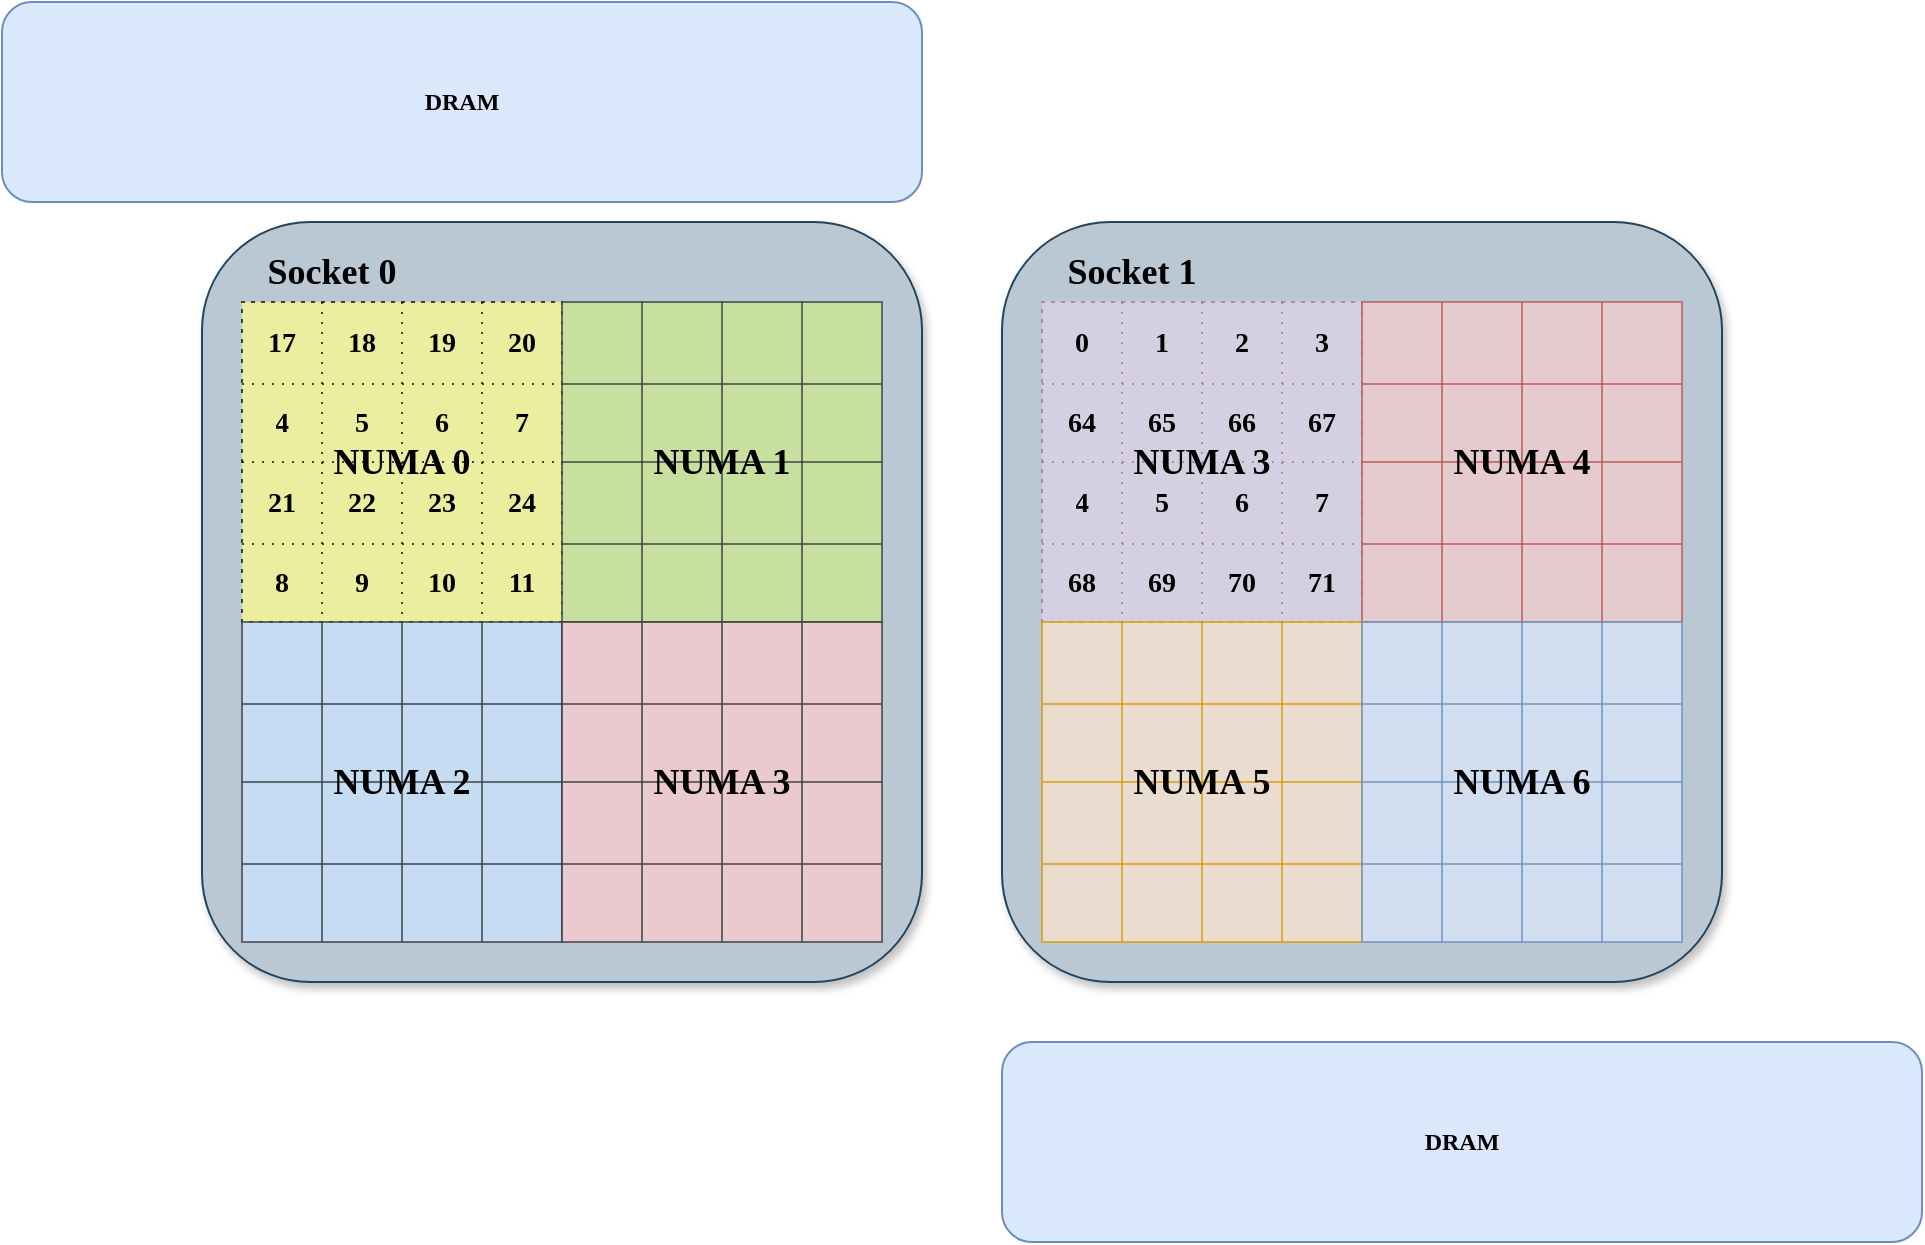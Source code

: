 <mxfile version="16.5.1" type="device"><diagram id="VJa9feVnnMY2AhUFJM6m" name="Page-1"><mxGraphModel dx="1868" dy="523" grid="1" gridSize="10" guides="1" tooltips="1" connect="1" arrows="1" fold="1" page="0" pageScale="1" pageWidth="850" pageHeight="1100" math="0" shadow="0"><root><mxCell id="0"/><mxCell id="1" parent="0"/><mxCell id="TZxSAtZvcUvirJvTQW3a-79" value="&lt;b&gt;&lt;font face=&quot;Comfortaa&quot; data-font-src=&quot;https://fonts.googleapis.com/css?family=Comfortaa&quot;&gt;DRAM&lt;/font&gt;&lt;/b&gt;" style="rounded=1;whiteSpace=wrap;html=1;hachureGap=4;fillColor=#dae8fc;strokeColor=#6c8ebf;" vertex="1" parent="1"><mxGeometry x="140" y="550" width="460" height="100" as="geometry"/></mxCell><mxCell id="TZxSAtZvcUvirJvTQW3a-80" value="" style="rounded=1;whiteSpace=wrap;html=1;shadow=1;glass=0;sketch=0;hachureGap=4;fontFamily=Comfortaa;fontSource=https%3A%2F%2Ffonts.googleapis.com%2Fcss%3Ffamily%3DComfortaa;fillColor=#bac8d3;strokeColor=#23445d;" vertex="1" parent="1"><mxGeometry x="240" y="660" width="360" height="380" as="geometry"/></mxCell><mxCell id="TZxSAtZvcUvirJvTQW3a-81" value="" style="shape=table;startSize=0;container=1;collapsible=0;childLayout=tableLayout;hachureGap=4;fillColor=#ffff88;strokeColor=default;rounded=1;swimlaneLine=0;shadow=0;fontFamily=Comfortaa;fontSource=https%3A%2F%2Ffonts.googleapis.com%2Fcss%3Ffamily%3DComfortaa;fontStyle=1;fontSize=14;dashed=1;dashPattern=1 4;opacity=70;" vertex="1" parent="1"><mxGeometry x="260" y="700" width="160" height="160" as="geometry"/></mxCell><mxCell id="TZxSAtZvcUvirJvTQW3a-82" value="" style="shape=tableRow;horizontal=0;startSize=0;swimlaneHead=0;swimlaneBody=0;top=0;left=0;bottom=0;right=0;collapsible=0;dropTarget=0;fillColor=none;points=[[0,0.5],[1,0.5]];portConstraint=eastwest;hachureGap=4;" vertex="1" parent="TZxSAtZvcUvirJvTQW3a-81"><mxGeometry width="160" height="41" as="geometry"/></mxCell><mxCell id="TZxSAtZvcUvirJvTQW3a-83" value="&lt;b&gt;17&lt;/b&gt;" style="shape=partialRectangle;html=1;whiteSpace=wrap;connectable=0;overflow=hidden;fillColor=none;top=0;left=0;bottom=0;right=0;pointerEvents=1;hachureGap=4;fontFamily=Comfortaa;fontSource=https%3A%2F%2Ffonts.googleapis.com%2Fcss%3Ffamily%3DComfortaa;fontStyle=0;fontSize=14;" vertex="1" parent="TZxSAtZvcUvirJvTQW3a-82"><mxGeometry width="40" height="41" as="geometry"><mxRectangle width="40" height="41" as="alternateBounds"/></mxGeometry></mxCell><mxCell id="TZxSAtZvcUvirJvTQW3a-84" value="18" style="shape=partialRectangle;html=1;whiteSpace=wrap;connectable=0;overflow=hidden;fillColor=none;top=0;left=0;bottom=0;right=0;pointerEvents=1;hachureGap=4;fontFamily=Comfortaa;fontSource=https%3A%2F%2Ffonts.googleapis.com%2Fcss%3Ffamily%3DComfortaa;fontStyle=1;fontSize=14;" vertex="1" parent="TZxSAtZvcUvirJvTQW3a-82"><mxGeometry x="40" width="40" height="41" as="geometry"><mxRectangle width="40" height="41" as="alternateBounds"/></mxGeometry></mxCell><mxCell id="TZxSAtZvcUvirJvTQW3a-85" value="19" style="shape=partialRectangle;html=1;whiteSpace=wrap;connectable=0;overflow=hidden;fillColor=none;top=0;left=0;bottom=0;right=0;pointerEvents=1;hachureGap=4;fontFamily=Comfortaa;fontSource=https%3A%2F%2Ffonts.googleapis.com%2Fcss%3Ffamily%3DComfortaa;fontStyle=1;fontSize=14;" vertex="1" parent="TZxSAtZvcUvirJvTQW3a-82"><mxGeometry x="80" width="40" height="41" as="geometry"><mxRectangle width="40" height="41" as="alternateBounds"/></mxGeometry></mxCell><mxCell id="TZxSAtZvcUvirJvTQW3a-86" value="20" style="shape=partialRectangle;html=1;whiteSpace=wrap;connectable=0;overflow=hidden;fillColor=none;top=0;left=0;bottom=0;right=0;pointerEvents=1;hachureGap=4;fontFamily=Comfortaa;fontSource=https%3A%2F%2Ffonts.googleapis.com%2Fcss%3Ffamily%3DComfortaa;fontStyle=1;fontSize=14;" vertex="1" parent="TZxSAtZvcUvirJvTQW3a-82"><mxGeometry x="120" width="40" height="41" as="geometry"><mxRectangle width="40" height="41" as="alternateBounds"/></mxGeometry></mxCell><mxCell id="TZxSAtZvcUvirJvTQW3a-87" value="" style="shape=tableRow;horizontal=0;startSize=0;swimlaneHead=0;swimlaneBody=0;top=0;left=0;bottom=0;right=0;collapsible=0;dropTarget=0;fillColor=none;points=[[0,0.5],[1,0.5]];portConstraint=eastwest;hachureGap=4;" vertex="1" parent="TZxSAtZvcUvirJvTQW3a-81"><mxGeometry y="41" width="160" height="39" as="geometry"/></mxCell><mxCell id="TZxSAtZvcUvirJvTQW3a-88" value="4" style="shape=partialRectangle;html=1;whiteSpace=wrap;connectable=0;overflow=hidden;fillColor=none;top=0;left=0;bottom=0;right=0;pointerEvents=1;hachureGap=4;fontFamily=Comfortaa;fontSource=https%3A%2F%2Ffonts.googleapis.com%2Fcss%3Ffamily%3DComfortaa;fontStyle=1;fontSize=14;" vertex="1" parent="TZxSAtZvcUvirJvTQW3a-87"><mxGeometry width="40" height="39" as="geometry"><mxRectangle width="40" height="39" as="alternateBounds"/></mxGeometry></mxCell><mxCell id="TZxSAtZvcUvirJvTQW3a-89" value="5" style="shape=partialRectangle;html=1;whiteSpace=wrap;connectable=0;overflow=hidden;fillColor=none;top=0;left=0;bottom=0;right=0;pointerEvents=1;hachureGap=4;fontFamily=Comfortaa;fontSource=https%3A%2F%2Ffonts.googleapis.com%2Fcss%3Ffamily%3DComfortaa;fontStyle=1;fontSize=14;" vertex="1" parent="TZxSAtZvcUvirJvTQW3a-87"><mxGeometry x="40" width="40" height="39" as="geometry"><mxRectangle width="40" height="39" as="alternateBounds"/></mxGeometry></mxCell><mxCell id="TZxSAtZvcUvirJvTQW3a-90" value="6" style="shape=partialRectangle;html=1;whiteSpace=wrap;connectable=0;overflow=hidden;fillColor=none;top=0;left=0;bottom=0;right=0;pointerEvents=1;hachureGap=4;fontFamily=Comfortaa;fontSource=https%3A%2F%2Ffonts.googleapis.com%2Fcss%3Ffamily%3DComfortaa;fontStyle=1;fontSize=14;" vertex="1" parent="TZxSAtZvcUvirJvTQW3a-87"><mxGeometry x="80" width="40" height="39" as="geometry"><mxRectangle width="40" height="39" as="alternateBounds"/></mxGeometry></mxCell><mxCell id="TZxSAtZvcUvirJvTQW3a-91" value="7" style="shape=partialRectangle;html=1;whiteSpace=wrap;connectable=0;overflow=hidden;fillColor=none;top=0;left=0;bottom=0;right=0;pointerEvents=1;hachureGap=4;fontFamily=Comfortaa;fontSource=https%3A%2F%2Ffonts.googleapis.com%2Fcss%3Ffamily%3DComfortaa;fontStyle=1;fontSize=14;" vertex="1" parent="TZxSAtZvcUvirJvTQW3a-87"><mxGeometry x="120" width="40" height="39" as="geometry"><mxRectangle width="40" height="39" as="alternateBounds"/></mxGeometry></mxCell><mxCell id="TZxSAtZvcUvirJvTQW3a-92" value="" style="shape=tableRow;horizontal=0;startSize=0;swimlaneHead=0;swimlaneBody=0;top=0;left=0;bottom=0;right=0;collapsible=0;dropTarget=0;fillColor=none;points=[[0,0.5],[1,0.5]];portConstraint=eastwest;hachureGap=4;" vertex="1" parent="TZxSAtZvcUvirJvTQW3a-81"><mxGeometry y="80" width="160" height="41" as="geometry"/></mxCell><mxCell id="TZxSAtZvcUvirJvTQW3a-93" value="21" style="shape=partialRectangle;html=1;whiteSpace=wrap;connectable=0;overflow=hidden;fillColor=none;top=0;left=0;bottom=0;right=0;pointerEvents=1;hachureGap=4;fontFamily=Comfortaa;fontSource=https%3A%2F%2Ffonts.googleapis.com%2Fcss%3Ffamily%3DComfortaa;fontStyle=1;fontSize=14;" vertex="1" parent="TZxSAtZvcUvirJvTQW3a-92"><mxGeometry width="40" height="41" as="geometry"><mxRectangle width="40" height="41" as="alternateBounds"/></mxGeometry></mxCell><mxCell id="TZxSAtZvcUvirJvTQW3a-94" value="22" style="shape=partialRectangle;html=1;whiteSpace=wrap;connectable=0;overflow=hidden;fillColor=none;top=0;left=0;bottom=0;right=0;pointerEvents=1;hachureGap=4;fontFamily=Comfortaa;fontSource=https%3A%2F%2Ffonts.googleapis.com%2Fcss%3Ffamily%3DComfortaa;fontStyle=1;fontSize=14;" vertex="1" parent="TZxSAtZvcUvirJvTQW3a-92"><mxGeometry x="40" width="40" height="41" as="geometry"><mxRectangle width="40" height="41" as="alternateBounds"/></mxGeometry></mxCell><mxCell id="TZxSAtZvcUvirJvTQW3a-95" value="23" style="shape=partialRectangle;html=1;whiteSpace=wrap;connectable=0;overflow=hidden;fillColor=none;top=0;left=0;bottom=0;right=0;pointerEvents=1;hachureGap=4;fontFamily=Comfortaa;fontSource=https%3A%2F%2Ffonts.googleapis.com%2Fcss%3Ffamily%3DComfortaa;fontStyle=1;fontSize=14;" vertex="1" parent="TZxSAtZvcUvirJvTQW3a-92"><mxGeometry x="80" width="40" height="41" as="geometry"><mxRectangle width="40" height="41" as="alternateBounds"/></mxGeometry></mxCell><mxCell id="TZxSAtZvcUvirJvTQW3a-96" value="24" style="shape=partialRectangle;html=1;whiteSpace=wrap;connectable=0;overflow=hidden;fillColor=none;top=0;left=0;bottom=0;right=0;pointerEvents=1;hachureGap=4;fontFamily=Comfortaa;fontSource=https%3A%2F%2Ffonts.googleapis.com%2Fcss%3Ffamily%3DComfortaa;fontStyle=1;fontSize=14;" vertex="1" parent="TZxSAtZvcUvirJvTQW3a-92"><mxGeometry x="120" width="40" height="41" as="geometry"><mxRectangle width="40" height="41" as="alternateBounds"/></mxGeometry></mxCell><mxCell id="TZxSAtZvcUvirJvTQW3a-97" value="" style="shape=tableRow;horizontal=0;startSize=0;swimlaneHead=0;swimlaneBody=0;top=0;left=0;bottom=0;right=0;collapsible=0;dropTarget=0;fillColor=none;points=[[0,0.5],[1,0.5]];portConstraint=eastwest;hachureGap=4;" vertex="1" parent="TZxSAtZvcUvirJvTQW3a-81"><mxGeometry y="121" width="160" height="39" as="geometry"/></mxCell><mxCell id="TZxSAtZvcUvirJvTQW3a-98" value="8" style="shape=partialRectangle;html=1;whiteSpace=wrap;connectable=0;overflow=hidden;fillColor=none;top=0;left=0;bottom=0;right=0;pointerEvents=1;hachureGap=4;fontFamily=Comfortaa;fontSource=https%3A%2F%2Ffonts.googleapis.com%2Fcss%3Ffamily%3DComfortaa;fontStyle=1;fontSize=14;" vertex="1" parent="TZxSAtZvcUvirJvTQW3a-97"><mxGeometry width="40" height="39" as="geometry"><mxRectangle width="40" height="39" as="alternateBounds"/></mxGeometry></mxCell><mxCell id="TZxSAtZvcUvirJvTQW3a-99" value="9" style="shape=partialRectangle;html=1;whiteSpace=wrap;connectable=0;overflow=hidden;fillColor=none;top=0;left=0;bottom=0;right=0;pointerEvents=1;hachureGap=4;fontFamily=Comfortaa;fontSource=https%3A%2F%2Ffonts.googleapis.com%2Fcss%3Ffamily%3DComfortaa;fontStyle=1;fontSize=14;" vertex="1" parent="TZxSAtZvcUvirJvTQW3a-97"><mxGeometry x="40" width="40" height="39" as="geometry"><mxRectangle width="40" height="39" as="alternateBounds"/></mxGeometry></mxCell><mxCell id="TZxSAtZvcUvirJvTQW3a-100" value="10" style="shape=partialRectangle;html=1;whiteSpace=wrap;connectable=0;overflow=hidden;fillColor=none;top=0;left=0;bottom=0;right=0;pointerEvents=1;hachureGap=4;fontFamily=Comfortaa;fontSource=https%3A%2F%2Ffonts.googleapis.com%2Fcss%3Ffamily%3DComfortaa;fontStyle=1;fontSize=14;" vertex="1" parent="TZxSAtZvcUvirJvTQW3a-97"><mxGeometry x="80" width="40" height="39" as="geometry"><mxRectangle width="40" height="39" as="alternateBounds"/></mxGeometry></mxCell><mxCell id="TZxSAtZvcUvirJvTQW3a-101" value="11" style="shape=partialRectangle;html=1;whiteSpace=wrap;connectable=0;overflow=hidden;fillColor=none;top=0;left=0;bottom=0;right=0;pointerEvents=1;hachureGap=4;fontFamily=Comfortaa;fontSource=https%3A%2F%2Ffonts.googleapis.com%2Fcss%3Ffamily%3DComfortaa;fontStyle=1;fontSize=14;" vertex="1" parent="TZxSAtZvcUvirJvTQW3a-97"><mxGeometry x="120" width="40" height="39" as="geometry"><mxRectangle width="40" height="39" as="alternateBounds"/></mxGeometry></mxCell><mxCell id="TZxSAtZvcUvirJvTQW3a-102" value="" style="shape=table;startSize=0;container=1;collapsible=0;childLayout=tableLayout;hachureGap=4;fillColor=#cdeb8b;strokeColor=#36393d;rounded=1;swimlaneLine=0;shadow=0;opacity=70;" vertex="1" parent="1"><mxGeometry x="420" y="700" width="160" height="160" as="geometry"/></mxCell><mxCell id="TZxSAtZvcUvirJvTQW3a-103" value="" style="shape=tableRow;horizontal=0;startSize=0;swimlaneHead=0;swimlaneBody=0;top=0;left=0;bottom=0;right=0;collapsible=0;dropTarget=0;fillColor=none;points=[[0,0.5],[1,0.5]];portConstraint=eastwest;hachureGap=4;" vertex="1" parent="TZxSAtZvcUvirJvTQW3a-102"><mxGeometry width="160" height="41" as="geometry"/></mxCell><mxCell id="TZxSAtZvcUvirJvTQW3a-104" value="" style="shape=partialRectangle;html=1;whiteSpace=wrap;connectable=0;overflow=hidden;fillColor=none;top=0;left=0;bottom=0;right=0;pointerEvents=1;hachureGap=4;" vertex="1" parent="TZxSAtZvcUvirJvTQW3a-103"><mxGeometry width="40" height="41" as="geometry"><mxRectangle width="40" height="41" as="alternateBounds"/></mxGeometry></mxCell><mxCell id="TZxSAtZvcUvirJvTQW3a-105" value="" style="shape=partialRectangle;html=1;whiteSpace=wrap;connectable=0;overflow=hidden;fillColor=none;top=0;left=0;bottom=0;right=0;pointerEvents=1;hachureGap=4;" vertex="1" parent="TZxSAtZvcUvirJvTQW3a-103"><mxGeometry x="40" width="40" height="41" as="geometry"><mxRectangle width="40" height="41" as="alternateBounds"/></mxGeometry></mxCell><mxCell id="TZxSAtZvcUvirJvTQW3a-106" value="" style="shape=partialRectangle;html=1;whiteSpace=wrap;connectable=0;overflow=hidden;fillColor=none;top=0;left=0;bottom=0;right=0;pointerEvents=1;hachureGap=4;" vertex="1" parent="TZxSAtZvcUvirJvTQW3a-103"><mxGeometry x="80" width="40" height="41" as="geometry"><mxRectangle width="40" height="41" as="alternateBounds"/></mxGeometry></mxCell><mxCell id="TZxSAtZvcUvirJvTQW3a-107" value="" style="shape=partialRectangle;html=1;whiteSpace=wrap;connectable=0;overflow=hidden;fillColor=none;top=0;left=0;bottom=0;right=0;pointerEvents=1;hachureGap=4;" vertex="1" parent="TZxSAtZvcUvirJvTQW3a-103"><mxGeometry x="120" width="40" height="41" as="geometry"><mxRectangle width="40" height="41" as="alternateBounds"/></mxGeometry></mxCell><mxCell id="TZxSAtZvcUvirJvTQW3a-108" value="" style="shape=tableRow;horizontal=0;startSize=0;swimlaneHead=0;swimlaneBody=0;top=0;left=0;bottom=0;right=0;collapsible=0;dropTarget=0;fillColor=none;points=[[0,0.5],[1,0.5]];portConstraint=eastwest;hachureGap=4;" vertex="1" parent="TZxSAtZvcUvirJvTQW3a-102"><mxGeometry y="41" width="160" height="39" as="geometry"/></mxCell><mxCell id="TZxSAtZvcUvirJvTQW3a-109" value="" style="shape=partialRectangle;html=1;whiteSpace=wrap;connectable=0;overflow=hidden;fillColor=none;top=0;left=0;bottom=0;right=0;pointerEvents=1;hachureGap=4;" vertex="1" parent="TZxSAtZvcUvirJvTQW3a-108"><mxGeometry width="40" height="39" as="geometry"><mxRectangle width="40" height="39" as="alternateBounds"/></mxGeometry></mxCell><mxCell id="TZxSAtZvcUvirJvTQW3a-110" value="" style="shape=partialRectangle;html=1;whiteSpace=wrap;connectable=0;overflow=hidden;fillColor=none;top=0;left=0;bottom=0;right=0;pointerEvents=1;hachureGap=4;" vertex="1" parent="TZxSAtZvcUvirJvTQW3a-108"><mxGeometry x="40" width="40" height="39" as="geometry"><mxRectangle width="40" height="39" as="alternateBounds"/></mxGeometry></mxCell><mxCell id="TZxSAtZvcUvirJvTQW3a-111" value="" style="shape=partialRectangle;html=1;whiteSpace=wrap;connectable=0;overflow=hidden;fillColor=none;top=0;left=0;bottom=0;right=0;pointerEvents=1;hachureGap=4;" vertex="1" parent="TZxSAtZvcUvirJvTQW3a-108"><mxGeometry x="80" width="40" height="39" as="geometry"><mxRectangle width="40" height="39" as="alternateBounds"/></mxGeometry></mxCell><mxCell id="TZxSAtZvcUvirJvTQW3a-112" value="" style="shape=partialRectangle;html=1;whiteSpace=wrap;connectable=0;overflow=hidden;fillColor=none;top=0;left=0;bottom=0;right=0;pointerEvents=1;hachureGap=4;" vertex="1" parent="TZxSAtZvcUvirJvTQW3a-108"><mxGeometry x="120" width="40" height="39" as="geometry"><mxRectangle width="40" height="39" as="alternateBounds"/></mxGeometry></mxCell><mxCell id="TZxSAtZvcUvirJvTQW3a-113" value="" style="shape=tableRow;horizontal=0;startSize=0;swimlaneHead=0;swimlaneBody=0;top=0;left=0;bottom=0;right=0;collapsible=0;dropTarget=0;fillColor=none;points=[[0,0.5],[1,0.5]];portConstraint=eastwest;hachureGap=4;" vertex="1" parent="TZxSAtZvcUvirJvTQW3a-102"><mxGeometry y="80" width="160" height="41" as="geometry"/></mxCell><mxCell id="TZxSAtZvcUvirJvTQW3a-114" value="" style="shape=partialRectangle;html=1;whiteSpace=wrap;connectable=0;overflow=hidden;fillColor=none;top=0;left=0;bottom=0;right=0;pointerEvents=1;hachureGap=4;" vertex="1" parent="TZxSAtZvcUvirJvTQW3a-113"><mxGeometry width="40" height="41" as="geometry"><mxRectangle width="40" height="41" as="alternateBounds"/></mxGeometry></mxCell><mxCell id="TZxSAtZvcUvirJvTQW3a-115" value="" style="shape=partialRectangle;html=1;whiteSpace=wrap;connectable=0;overflow=hidden;fillColor=none;top=0;left=0;bottom=0;right=0;pointerEvents=1;hachureGap=4;" vertex="1" parent="TZxSAtZvcUvirJvTQW3a-113"><mxGeometry x="40" width="40" height="41" as="geometry"><mxRectangle width="40" height="41" as="alternateBounds"/></mxGeometry></mxCell><mxCell id="TZxSAtZvcUvirJvTQW3a-116" value="" style="shape=partialRectangle;html=1;whiteSpace=wrap;connectable=0;overflow=hidden;fillColor=none;top=0;left=0;bottom=0;right=0;pointerEvents=1;hachureGap=4;" vertex="1" parent="TZxSAtZvcUvirJvTQW3a-113"><mxGeometry x="80" width="40" height="41" as="geometry"><mxRectangle width="40" height="41" as="alternateBounds"/></mxGeometry></mxCell><mxCell id="TZxSAtZvcUvirJvTQW3a-117" value="" style="shape=partialRectangle;html=1;whiteSpace=wrap;connectable=0;overflow=hidden;fillColor=none;top=0;left=0;bottom=0;right=0;pointerEvents=1;hachureGap=4;" vertex="1" parent="TZxSAtZvcUvirJvTQW3a-113"><mxGeometry x="120" width="40" height="41" as="geometry"><mxRectangle width="40" height="41" as="alternateBounds"/></mxGeometry></mxCell><mxCell id="TZxSAtZvcUvirJvTQW3a-118" value="" style="shape=tableRow;horizontal=0;startSize=0;swimlaneHead=0;swimlaneBody=0;top=0;left=0;bottom=0;right=0;collapsible=0;dropTarget=0;fillColor=none;points=[[0,0.5],[1,0.5]];portConstraint=eastwest;hachureGap=4;" vertex="1" parent="TZxSAtZvcUvirJvTQW3a-102"><mxGeometry y="121" width="160" height="39" as="geometry"/></mxCell><mxCell id="TZxSAtZvcUvirJvTQW3a-119" value="" style="shape=partialRectangle;html=1;whiteSpace=wrap;connectable=0;overflow=hidden;fillColor=none;top=0;left=0;bottom=0;right=0;pointerEvents=1;hachureGap=4;" vertex="1" parent="TZxSAtZvcUvirJvTQW3a-118"><mxGeometry width="40" height="39" as="geometry"><mxRectangle width="40" height="39" as="alternateBounds"/></mxGeometry></mxCell><mxCell id="TZxSAtZvcUvirJvTQW3a-120" value="" style="shape=partialRectangle;html=1;whiteSpace=wrap;connectable=0;overflow=hidden;fillColor=none;top=0;left=0;bottom=0;right=0;pointerEvents=1;hachureGap=4;" vertex="1" parent="TZxSAtZvcUvirJvTQW3a-118"><mxGeometry x="40" width="40" height="39" as="geometry"><mxRectangle width="40" height="39" as="alternateBounds"/></mxGeometry></mxCell><mxCell id="TZxSAtZvcUvirJvTQW3a-121" value="" style="shape=partialRectangle;html=1;whiteSpace=wrap;connectable=0;overflow=hidden;fillColor=none;top=0;left=0;bottom=0;right=0;pointerEvents=1;hachureGap=4;" vertex="1" parent="TZxSAtZvcUvirJvTQW3a-118"><mxGeometry x="80" width="40" height="39" as="geometry"><mxRectangle width="40" height="39" as="alternateBounds"/></mxGeometry></mxCell><mxCell id="TZxSAtZvcUvirJvTQW3a-122" value="" style="shape=partialRectangle;html=1;whiteSpace=wrap;connectable=0;overflow=hidden;fillColor=none;top=0;left=0;bottom=0;right=0;pointerEvents=1;hachureGap=4;" vertex="1" parent="TZxSAtZvcUvirJvTQW3a-118"><mxGeometry x="120" width="40" height="39" as="geometry"><mxRectangle width="40" height="39" as="alternateBounds"/></mxGeometry></mxCell><mxCell id="TZxSAtZvcUvirJvTQW3a-123" value="" style="shape=table;startSize=0;container=1;collapsible=0;childLayout=tableLayout;hachureGap=4;fillColor=#cce5ff;strokeColor=#36393d;rounded=1;swimlaneLine=0;shadow=0;opacity=70;" vertex="1" parent="1"><mxGeometry x="260" y="860" width="160" height="160" as="geometry"/></mxCell><mxCell id="TZxSAtZvcUvirJvTQW3a-124" value="" style="shape=tableRow;horizontal=0;startSize=0;swimlaneHead=0;swimlaneBody=0;top=0;left=0;bottom=0;right=0;collapsible=0;dropTarget=0;fillColor=none;points=[[0,0.5],[1,0.5]];portConstraint=eastwest;hachureGap=4;" vertex="1" parent="TZxSAtZvcUvirJvTQW3a-123"><mxGeometry width="160" height="41" as="geometry"/></mxCell><mxCell id="TZxSAtZvcUvirJvTQW3a-125" value="" style="shape=partialRectangle;html=1;whiteSpace=wrap;connectable=0;overflow=hidden;fillColor=none;top=0;left=0;bottom=0;right=0;pointerEvents=1;hachureGap=4;" vertex="1" parent="TZxSAtZvcUvirJvTQW3a-124"><mxGeometry width="40" height="41" as="geometry"><mxRectangle width="40" height="41" as="alternateBounds"/></mxGeometry></mxCell><mxCell id="TZxSAtZvcUvirJvTQW3a-126" value="" style="shape=partialRectangle;html=1;whiteSpace=wrap;connectable=0;overflow=hidden;fillColor=none;top=0;left=0;bottom=0;right=0;pointerEvents=1;hachureGap=4;" vertex="1" parent="TZxSAtZvcUvirJvTQW3a-124"><mxGeometry x="40" width="40" height="41" as="geometry"><mxRectangle width="40" height="41" as="alternateBounds"/></mxGeometry></mxCell><mxCell id="TZxSAtZvcUvirJvTQW3a-127" value="" style="shape=partialRectangle;html=1;whiteSpace=wrap;connectable=0;overflow=hidden;fillColor=none;top=0;left=0;bottom=0;right=0;pointerEvents=1;hachureGap=4;" vertex="1" parent="TZxSAtZvcUvirJvTQW3a-124"><mxGeometry x="80" width="40" height="41" as="geometry"><mxRectangle width="40" height="41" as="alternateBounds"/></mxGeometry></mxCell><mxCell id="TZxSAtZvcUvirJvTQW3a-128" value="" style="shape=partialRectangle;html=1;whiteSpace=wrap;connectable=0;overflow=hidden;fillColor=none;top=0;left=0;bottom=0;right=0;pointerEvents=1;hachureGap=4;" vertex="1" parent="TZxSAtZvcUvirJvTQW3a-124"><mxGeometry x="120" width="40" height="41" as="geometry"><mxRectangle width="40" height="41" as="alternateBounds"/></mxGeometry></mxCell><mxCell id="TZxSAtZvcUvirJvTQW3a-129" value="" style="shape=tableRow;horizontal=0;startSize=0;swimlaneHead=0;swimlaneBody=0;top=0;left=0;bottom=0;right=0;collapsible=0;dropTarget=0;fillColor=none;points=[[0,0.5],[1,0.5]];portConstraint=eastwest;hachureGap=4;" vertex="1" parent="TZxSAtZvcUvirJvTQW3a-123"><mxGeometry y="41" width="160" height="39" as="geometry"/></mxCell><mxCell id="TZxSAtZvcUvirJvTQW3a-130" value="" style="shape=partialRectangle;html=1;whiteSpace=wrap;connectable=0;overflow=hidden;fillColor=none;top=0;left=0;bottom=0;right=0;pointerEvents=1;hachureGap=4;" vertex="1" parent="TZxSAtZvcUvirJvTQW3a-129"><mxGeometry width="40" height="39" as="geometry"><mxRectangle width="40" height="39" as="alternateBounds"/></mxGeometry></mxCell><mxCell id="TZxSAtZvcUvirJvTQW3a-131" value="" style="shape=partialRectangle;html=1;whiteSpace=wrap;connectable=0;overflow=hidden;fillColor=none;top=0;left=0;bottom=0;right=0;pointerEvents=1;hachureGap=4;" vertex="1" parent="TZxSAtZvcUvirJvTQW3a-129"><mxGeometry x="40" width="40" height="39" as="geometry"><mxRectangle width="40" height="39" as="alternateBounds"/></mxGeometry></mxCell><mxCell id="TZxSAtZvcUvirJvTQW3a-132" value="" style="shape=partialRectangle;html=1;whiteSpace=wrap;connectable=0;overflow=hidden;fillColor=none;top=0;left=0;bottom=0;right=0;pointerEvents=1;hachureGap=4;" vertex="1" parent="TZxSAtZvcUvirJvTQW3a-129"><mxGeometry x="80" width="40" height="39" as="geometry"><mxRectangle width="40" height="39" as="alternateBounds"/></mxGeometry></mxCell><mxCell id="TZxSAtZvcUvirJvTQW3a-133" value="" style="shape=partialRectangle;html=1;whiteSpace=wrap;connectable=0;overflow=hidden;fillColor=none;top=0;left=0;bottom=0;right=0;pointerEvents=1;hachureGap=4;" vertex="1" parent="TZxSAtZvcUvirJvTQW3a-129"><mxGeometry x="120" width="40" height="39" as="geometry"><mxRectangle width="40" height="39" as="alternateBounds"/></mxGeometry></mxCell><mxCell id="TZxSAtZvcUvirJvTQW3a-134" value="" style="shape=tableRow;horizontal=0;startSize=0;swimlaneHead=0;swimlaneBody=0;top=0;left=0;bottom=0;right=0;collapsible=0;dropTarget=0;fillColor=none;points=[[0,0.5],[1,0.5]];portConstraint=eastwest;hachureGap=4;" vertex="1" parent="TZxSAtZvcUvirJvTQW3a-123"><mxGeometry y="80" width="160" height="41" as="geometry"/></mxCell><mxCell id="TZxSAtZvcUvirJvTQW3a-135" value="" style="shape=partialRectangle;html=1;whiteSpace=wrap;connectable=0;overflow=hidden;fillColor=none;top=0;left=0;bottom=0;right=0;pointerEvents=1;hachureGap=4;" vertex="1" parent="TZxSAtZvcUvirJvTQW3a-134"><mxGeometry width="40" height="41" as="geometry"><mxRectangle width="40" height="41" as="alternateBounds"/></mxGeometry></mxCell><mxCell id="TZxSAtZvcUvirJvTQW3a-136" value="" style="shape=partialRectangle;html=1;whiteSpace=wrap;connectable=0;overflow=hidden;fillColor=none;top=0;left=0;bottom=0;right=0;pointerEvents=1;hachureGap=4;" vertex="1" parent="TZxSAtZvcUvirJvTQW3a-134"><mxGeometry x="40" width="40" height="41" as="geometry"><mxRectangle width="40" height="41" as="alternateBounds"/></mxGeometry></mxCell><mxCell id="TZxSAtZvcUvirJvTQW3a-137" value="" style="shape=partialRectangle;html=1;whiteSpace=wrap;connectable=0;overflow=hidden;fillColor=none;top=0;left=0;bottom=0;right=0;pointerEvents=1;hachureGap=4;" vertex="1" parent="TZxSAtZvcUvirJvTQW3a-134"><mxGeometry x="80" width="40" height="41" as="geometry"><mxRectangle width="40" height="41" as="alternateBounds"/></mxGeometry></mxCell><mxCell id="TZxSAtZvcUvirJvTQW3a-138" value="" style="shape=partialRectangle;html=1;whiteSpace=wrap;connectable=0;overflow=hidden;fillColor=none;top=0;left=0;bottom=0;right=0;pointerEvents=1;hachureGap=4;" vertex="1" parent="TZxSAtZvcUvirJvTQW3a-134"><mxGeometry x="120" width="40" height="41" as="geometry"><mxRectangle width="40" height="41" as="alternateBounds"/></mxGeometry></mxCell><mxCell id="TZxSAtZvcUvirJvTQW3a-139" value="" style="shape=tableRow;horizontal=0;startSize=0;swimlaneHead=0;swimlaneBody=0;top=0;left=0;bottom=0;right=0;collapsible=0;dropTarget=0;fillColor=none;points=[[0,0.5],[1,0.5]];portConstraint=eastwest;hachureGap=4;" vertex="1" parent="TZxSAtZvcUvirJvTQW3a-123"><mxGeometry y="121" width="160" height="39" as="geometry"/></mxCell><mxCell id="TZxSAtZvcUvirJvTQW3a-140" value="" style="shape=partialRectangle;html=1;whiteSpace=wrap;connectable=0;overflow=hidden;fillColor=none;top=0;left=0;bottom=0;right=0;pointerEvents=1;hachureGap=4;" vertex="1" parent="TZxSAtZvcUvirJvTQW3a-139"><mxGeometry width="40" height="39" as="geometry"><mxRectangle width="40" height="39" as="alternateBounds"/></mxGeometry></mxCell><mxCell id="TZxSAtZvcUvirJvTQW3a-141" value="" style="shape=partialRectangle;html=1;whiteSpace=wrap;connectable=0;overflow=hidden;fillColor=none;top=0;left=0;bottom=0;right=0;pointerEvents=1;hachureGap=4;" vertex="1" parent="TZxSAtZvcUvirJvTQW3a-139"><mxGeometry x="40" width="40" height="39" as="geometry"><mxRectangle width="40" height="39" as="alternateBounds"/></mxGeometry></mxCell><mxCell id="TZxSAtZvcUvirJvTQW3a-142" value="" style="shape=partialRectangle;html=1;whiteSpace=wrap;connectable=0;overflow=hidden;fillColor=none;top=0;left=0;bottom=0;right=0;pointerEvents=1;hachureGap=4;" vertex="1" parent="TZxSAtZvcUvirJvTQW3a-139"><mxGeometry x="80" width="40" height="39" as="geometry"><mxRectangle width="40" height="39" as="alternateBounds"/></mxGeometry></mxCell><mxCell id="TZxSAtZvcUvirJvTQW3a-143" value="" style="shape=partialRectangle;html=1;whiteSpace=wrap;connectable=0;overflow=hidden;fillColor=none;top=0;left=0;bottom=0;right=0;pointerEvents=1;hachureGap=4;" vertex="1" parent="TZxSAtZvcUvirJvTQW3a-139"><mxGeometry x="120" width="40" height="39" as="geometry"><mxRectangle width="40" height="39" as="alternateBounds"/></mxGeometry></mxCell><mxCell id="TZxSAtZvcUvirJvTQW3a-144" value="" style="shape=table;startSize=0;container=1;collapsible=0;childLayout=tableLayout;hachureGap=4;fillColor=#ffcccc;strokeColor=#36393d;rounded=1;swimlaneLine=0;shadow=0;opacity=70;" vertex="1" parent="1"><mxGeometry x="420" y="860" width="160" height="160" as="geometry"/></mxCell><mxCell id="TZxSAtZvcUvirJvTQW3a-145" value="" style="shape=tableRow;horizontal=0;startSize=0;swimlaneHead=0;swimlaneBody=0;top=0;left=0;bottom=0;right=0;collapsible=0;dropTarget=0;fillColor=none;points=[[0,0.5],[1,0.5]];portConstraint=eastwest;hachureGap=4;" vertex="1" parent="TZxSAtZvcUvirJvTQW3a-144"><mxGeometry width="160" height="41" as="geometry"/></mxCell><mxCell id="TZxSAtZvcUvirJvTQW3a-146" value="" style="shape=partialRectangle;html=1;whiteSpace=wrap;connectable=0;overflow=hidden;fillColor=none;top=0;left=0;bottom=0;right=0;pointerEvents=1;hachureGap=4;" vertex="1" parent="TZxSAtZvcUvirJvTQW3a-145"><mxGeometry width="40" height="41" as="geometry"><mxRectangle width="40" height="41" as="alternateBounds"/></mxGeometry></mxCell><mxCell id="TZxSAtZvcUvirJvTQW3a-147" value="" style="shape=partialRectangle;html=1;whiteSpace=wrap;connectable=0;overflow=hidden;fillColor=none;top=0;left=0;bottom=0;right=0;pointerEvents=1;hachureGap=4;" vertex="1" parent="TZxSAtZvcUvirJvTQW3a-145"><mxGeometry x="40" width="40" height="41" as="geometry"><mxRectangle width="40" height="41" as="alternateBounds"/></mxGeometry></mxCell><mxCell id="TZxSAtZvcUvirJvTQW3a-148" value="" style="shape=partialRectangle;html=1;whiteSpace=wrap;connectable=0;overflow=hidden;fillColor=none;top=0;left=0;bottom=0;right=0;pointerEvents=1;hachureGap=4;" vertex="1" parent="TZxSAtZvcUvirJvTQW3a-145"><mxGeometry x="80" width="40" height="41" as="geometry"><mxRectangle width="40" height="41" as="alternateBounds"/></mxGeometry></mxCell><mxCell id="TZxSAtZvcUvirJvTQW3a-149" value="" style="shape=partialRectangle;html=1;whiteSpace=wrap;connectable=0;overflow=hidden;fillColor=none;top=0;left=0;bottom=0;right=0;pointerEvents=1;hachureGap=4;" vertex="1" parent="TZxSAtZvcUvirJvTQW3a-145"><mxGeometry x="120" width="40" height="41" as="geometry"><mxRectangle width="40" height="41" as="alternateBounds"/></mxGeometry></mxCell><mxCell id="TZxSAtZvcUvirJvTQW3a-150" value="" style="shape=tableRow;horizontal=0;startSize=0;swimlaneHead=0;swimlaneBody=0;top=0;left=0;bottom=0;right=0;collapsible=0;dropTarget=0;fillColor=none;points=[[0,0.5],[1,0.5]];portConstraint=eastwest;hachureGap=4;" vertex="1" parent="TZxSAtZvcUvirJvTQW3a-144"><mxGeometry y="41" width="160" height="39" as="geometry"/></mxCell><mxCell id="TZxSAtZvcUvirJvTQW3a-151" value="" style="shape=partialRectangle;html=1;whiteSpace=wrap;connectable=0;overflow=hidden;fillColor=none;top=0;left=0;bottom=0;right=0;pointerEvents=1;hachureGap=4;" vertex="1" parent="TZxSAtZvcUvirJvTQW3a-150"><mxGeometry width="40" height="39" as="geometry"><mxRectangle width="40" height="39" as="alternateBounds"/></mxGeometry></mxCell><mxCell id="TZxSAtZvcUvirJvTQW3a-152" value="" style="shape=partialRectangle;html=1;whiteSpace=wrap;connectable=0;overflow=hidden;fillColor=none;top=0;left=0;bottom=0;right=0;pointerEvents=1;hachureGap=4;" vertex="1" parent="TZxSAtZvcUvirJvTQW3a-150"><mxGeometry x="40" width="40" height="39" as="geometry"><mxRectangle width="40" height="39" as="alternateBounds"/></mxGeometry></mxCell><mxCell id="TZxSAtZvcUvirJvTQW3a-153" value="" style="shape=partialRectangle;html=1;whiteSpace=wrap;connectable=0;overflow=hidden;fillColor=none;top=0;left=0;bottom=0;right=0;pointerEvents=1;hachureGap=4;" vertex="1" parent="TZxSAtZvcUvirJvTQW3a-150"><mxGeometry x="80" width="40" height="39" as="geometry"><mxRectangle width="40" height="39" as="alternateBounds"/></mxGeometry></mxCell><mxCell id="TZxSAtZvcUvirJvTQW3a-154" value="" style="shape=partialRectangle;html=1;whiteSpace=wrap;connectable=0;overflow=hidden;fillColor=none;top=0;left=0;bottom=0;right=0;pointerEvents=1;hachureGap=4;" vertex="1" parent="TZxSAtZvcUvirJvTQW3a-150"><mxGeometry x="120" width="40" height="39" as="geometry"><mxRectangle width="40" height="39" as="alternateBounds"/></mxGeometry></mxCell><mxCell id="TZxSAtZvcUvirJvTQW3a-155" value="" style="shape=tableRow;horizontal=0;startSize=0;swimlaneHead=0;swimlaneBody=0;top=0;left=0;bottom=0;right=0;collapsible=0;dropTarget=0;fillColor=none;points=[[0,0.5],[1,0.5]];portConstraint=eastwest;hachureGap=4;" vertex="1" parent="TZxSAtZvcUvirJvTQW3a-144"><mxGeometry y="80" width="160" height="41" as="geometry"/></mxCell><mxCell id="TZxSAtZvcUvirJvTQW3a-156" value="" style="shape=partialRectangle;html=1;whiteSpace=wrap;connectable=0;overflow=hidden;fillColor=none;top=0;left=0;bottom=0;right=0;pointerEvents=1;hachureGap=4;" vertex="1" parent="TZxSAtZvcUvirJvTQW3a-155"><mxGeometry width="40" height="41" as="geometry"><mxRectangle width="40" height="41" as="alternateBounds"/></mxGeometry></mxCell><mxCell id="TZxSAtZvcUvirJvTQW3a-157" value="" style="shape=partialRectangle;html=1;whiteSpace=wrap;connectable=0;overflow=hidden;fillColor=none;top=0;left=0;bottom=0;right=0;pointerEvents=1;hachureGap=4;" vertex="1" parent="TZxSAtZvcUvirJvTQW3a-155"><mxGeometry x="40" width="40" height="41" as="geometry"><mxRectangle width="40" height="41" as="alternateBounds"/></mxGeometry></mxCell><mxCell id="TZxSAtZvcUvirJvTQW3a-158" value="" style="shape=partialRectangle;html=1;whiteSpace=wrap;connectable=0;overflow=hidden;fillColor=none;top=0;left=0;bottom=0;right=0;pointerEvents=1;hachureGap=4;" vertex="1" parent="TZxSAtZvcUvirJvTQW3a-155"><mxGeometry x="80" width="40" height="41" as="geometry"><mxRectangle width="40" height="41" as="alternateBounds"/></mxGeometry></mxCell><mxCell id="TZxSAtZvcUvirJvTQW3a-159" value="" style="shape=partialRectangle;html=1;whiteSpace=wrap;connectable=0;overflow=hidden;fillColor=none;top=0;left=0;bottom=0;right=0;pointerEvents=1;hachureGap=4;" vertex="1" parent="TZxSAtZvcUvirJvTQW3a-155"><mxGeometry x="120" width="40" height="41" as="geometry"><mxRectangle width="40" height="41" as="alternateBounds"/></mxGeometry></mxCell><mxCell id="TZxSAtZvcUvirJvTQW3a-160" value="" style="shape=tableRow;horizontal=0;startSize=0;swimlaneHead=0;swimlaneBody=0;top=0;left=0;bottom=0;right=0;collapsible=0;dropTarget=0;fillColor=none;points=[[0,0.5],[1,0.5]];portConstraint=eastwest;hachureGap=4;" vertex="1" parent="TZxSAtZvcUvirJvTQW3a-144"><mxGeometry y="121" width="160" height="39" as="geometry"/></mxCell><mxCell id="TZxSAtZvcUvirJvTQW3a-161" value="" style="shape=partialRectangle;html=1;whiteSpace=wrap;connectable=0;overflow=hidden;fillColor=none;top=0;left=0;bottom=0;right=0;pointerEvents=1;hachureGap=4;" vertex="1" parent="TZxSAtZvcUvirJvTQW3a-160"><mxGeometry width="40" height="39" as="geometry"><mxRectangle width="40" height="39" as="alternateBounds"/></mxGeometry></mxCell><mxCell id="TZxSAtZvcUvirJvTQW3a-162" value="" style="shape=partialRectangle;html=1;whiteSpace=wrap;connectable=0;overflow=hidden;fillColor=none;top=0;left=0;bottom=0;right=0;pointerEvents=1;hachureGap=4;" vertex="1" parent="TZxSAtZvcUvirJvTQW3a-160"><mxGeometry x="40" width="40" height="39" as="geometry"><mxRectangle width="40" height="39" as="alternateBounds"/></mxGeometry></mxCell><mxCell id="TZxSAtZvcUvirJvTQW3a-163" value="" style="shape=partialRectangle;html=1;whiteSpace=wrap;connectable=0;overflow=hidden;fillColor=none;top=0;left=0;bottom=0;right=0;pointerEvents=1;hachureGap=4;" vertex="1" parent="TZxSAtZvcUvirJvTQW3a-160"><mxGeometry x="80" width="40" height="39" as="geometry"><mxRectangle width="40" height="39" as="alternateBounds"/></mxGeometry></mxCell><mxCell id="TZxSAtZvcUvirJvTQW3a-164" value="" style="shape=partialRectangle;html=1;whiteSpace=wrap;connectable=0;overflow=hidden;fillColor=none;top=0;left=0;bottom=0;right=0;pointerEvents=1;hachureGap=4;" vertex="1" parent="TZxSAtZvcUvirJvTQW3a-160"><mxGeometry x="120" width="40" height="39" as="geometry"><mxRectangle width="40" height="39" as="alternateBounds"/></mxGeometry></mxCell><mxCell id="TZxSAtZvcUvirJvTQW3a-165" value="&lt;font style=&quot;font-size: 18px&quot;&gt;&lt;b&gt;Socket 0&lt;/b&gt;&lt;/font&gt;" style="text;strokeColor=none;fillColor=none;html=1;align=center;verticalAlign=middle;whiteSpace=wrap;rounded=0;shadow=0;hachureGap=4;fontFamily=Comfortaa;fontSource=https%3A%2F%2Ffonts.googleapis.com%2Fcss%3Ffamily%3DComfortaa;fontSize=14;" vertex="1" parent="1"><mxGeometry x="260" y="670" width="90" height="30" as="geometry"/></mxCell><mxCell id="TZxSAtZvcUvirJvTQW3a-167" value="&lt;font style=&quot;font-size: 18px&quot;&gt;&lt;b&gt;NUMA 1&lt;/b&gt;&lt;/font&gt;" style="text;strokeColor=none;fillColor=none;html=1;align=center;verticalAlign=middle;whiteSpace=wrap;rounded=0;shadow=0;hachureGap=4;fontFamily=Comfortaa;fontSource=https%3A%2F%2Ffonts.googleapis.com%2Fcss%3Ffamily%3DComfortaa;fontSize=14;" vertex="1" parent="1"><mxGeometry x="455" y="765" width="90" height="30" as="geometry"/></mxCell><mxCell id="TZxSAtZvcUvirJvTQW3a-166" value="&lt;font style=&quot;font-size: 18px&quot;&gt;&lt;b&gt;NUMA 0&lt;/b&gt;&lt;/font&gt;" style="text;strokeColor=none;fillColor=none;html=1;align=center;verticalAlign=middle;whiteSpace=wrap;rounded=0;shadow=0;hachureGap=4;fontFamily=Comfortaa;fontSource=https%3A%2F%2Ffonts.googleapis.com%2Fcss%3Ffamily%3DComfortaa;fontSize=14;" vertex="1" parent="1"><mxGeometry x="295" y="765" width="90" height="30" as="geometry"/></mxCell><mxCell id="TZxSAtZvcUvirJvTQW3a-168" value="&lt;font style=&quot;font-size: 18px&quot;&gt;&lt;b&gt;NUMA 2&lt;/b&gt;&lt;/font&gt;" style="text;strokeColor=none;fillColor=none;html=1;align=center;verticalAlign=middle;whiteSpace=wrap;rounded=0;shadow=0;hachureGap=4;fontFamily=Comfortaa;fontSource=https%3A%2F%2Ffonts.googleapis.com%2Fcss%3Ffamily%3DComfortaa;fontSize=14;" vertex="1" parent="1"><mxGeometry x="295" y="925" width="90" height="30" as="geometry"/></mxCell><mxCell id="TZxSAtZvcUvirJvTQW3a-169" value="&lt;font style=&quot;font-size: 18px&quot;&gt;&lt;b&gt;NUMA 3&lt;/b&gt;&lt;/font&gt;" style="text;strokeColor=none;fillColor=none;html=1;align=center;verticalAlign=middle;whiteSpace=wrap;rounded=0;shadow=0;hachureGap=4;fontFamily=Comfortaa;fontSource=https%3A%2F%2Ffonts.googleapis.com%2Fcss%3Ffamily%3DComfortaa;fontSize=14;" vertex="1" parent="1"><mxGeometry x="455" y="925" width="90" height="30" as="geometry"/></mxCell><mxCell id="TZxSAtZvcUvirJvTQW3a-171" value="" style="rounded=1;whiteSpace=wrap;html=1;shadow=1;glass=0;sketch=0;hachureGap=4;fontFamily=Comfortaa;fontSource=https%3A%2F%2Ffonts.googleapis.com%2Fcss%3Ffamily%3DComfortaa;fillColor=#bac8d3;strokeColor=#23445d;" vertex="1" parent="1"><mxGeometry x="640" y="660" width="360" height="380" as="geometry"/></mxCell><mxCell id="TZxSAtZvcUvirJvTQW3a-172" value="" style="shape=table;startSize=0;container=1;collapsible=0;childLayout=tableLayout;hachureGap=4;fillColor=#e1d5e7;strokeColor=#9673a6;rounded=1;swimlaneLine=0;shadow=0;fontFamily=Comfortaa;fontSource=https%3A%2F%2Ffonts.googleapis.com%2Fcss%3Ffamily%3DComfortaa;fontStyle=1;fontSize=14;dashed=1;dashPattern=1 4;opacity=70;" vertex="1" parent="1"><mxGeometry x="660" y="700" width="160" height="160" as="geometry"/></mxCell><mxCell id="TZxSAtZvcUvirJvTQW3a-173" value="" style="shape=tableRow;horizontal=0;startSize=0;swimlaneHead=0;swimlaneBody=0;top=0;left=0;bottom=0;right=0;collapsible=0;dropTarget=0;fillColor=none;points=[[0,0.5],[1,0.5]];portConstraint=eastwest;hachureGap=4;" vertex="1" parent="TZxSAtZvcUvirJvTQW3a-172"><mxGeometry width="160" height="41" as="geometry"/></mxCell><mxCell id="TZxSAtZvcUvirJvTQW3a-174" value="&lt;b&gt;0&lt;/b&gt;" style="shape=partialRectangle;html=1;whiteSpace=wrap;connectable=0;overflow=hidden;fillColor=none;top=0;left=0;bottom=0;right=0;pointerEvents=1;hachureGap=4;fontFamily=Comfortaa;fontSource=https%3A%2F%2Ffonts.googleapis.com%2Fcss%3Ffamily%3DComfortaa;fontStyle=0;fontSize=14;" vertex="1" parent="TZxSAtZvcUvirJvTQW3a-173"><mxGeometry width="40" height="41" as="geometry"><mxRectangle width="40" height="41" as="alternateBounds"/></mxGeometry></mxCell><mxCell id="TZxSAtZvcUvirJvTQW3a-175" value="1" style="shape=partialRectangle;html=1;whiteSpace=wrap;connectable=0;overflow=hidden;fillColor=none;top=0;left=0;bottom=0;right=0;pointerEvents=1;hachureGap=4;fontFamily=Comfortaa;fontSource=https%3A%2F%2Ffonts.googleapis.com%2Fcss%3Ffamily%3DComfortaa;fontStyle=1;fontSize=14;" vertex="1" parent="TZxSAtZvcUvirJvTQW3a-173"><mxGeometry x="40" width="40" height="41" as="geometry"><mxRectangle width="40" height="41" as="alternateBounds"/></mxGeometry></mxCell><mxCell id="TZxSAtZvcUvirJvTQW3a-176" value="2" style="shape=partialRectangle;html=1;whiteSpace=wrap;connectable=0;overflow=hidden;fillColor=none;top=0;left=0;bottom=0;right=0;pointerEvents=1;hachureGap=4;fontFamily=Comfortaa;fontSource=https%3A%2F%2Ffonts.googleapis.com%2Fcss%3Ffamily%3DComfortaa;fontStyle=1;fontSize=14;" vertex="1" parent="TZxSAtZvcUvirJvTQW3a-173"><mxGeometry x="80" width="40" height="41" as="geometry"><mxRectangle width="40" height="41" as="alternateBounds"/></mxGeometry></mxCell><mxCell id="TZxSAtZvcUvirJvTQW3a-177" value="3" style="shape=partialRectangle;html=1;whiteSpace=wrap;connectable=0;overflow=hidden;fillColor=none;top=0;left=0;bottom=0;right=0;pointerEvents=1;hachureGap=4;fontFamily=Comfortaa;fontSource=https%3A%2F%2Ffonts.googleapis.com%2Fcss%3Ffamily%3DComfortaa;fontStyle=1;fontSize=14;" vertex="1" parent="TZxSAtZvcUvirJvTQW3a-173"><mxGeometry x="120" width="40" height="41" as="geometry"><mxRectangle width="40" height="41" as="alternateBounds"/></mxGeometry></mxCell><mxCell id="TZxSAtZvcUvirJvTQW3a-178" value="" style="shape=tableRow;horizontal=0;startSize=0;swimlaneHead=0;swimlaneBody=0;top=0;left=0;bottom=0;right=0;collapsible=0;dropTarget=0;fillColor=none;points=[[0,0.5],[1,0.5]];portConstraint=eastwest;hachureGap=4;" vertex="1" parent="TZxSAtZvcUvirJvTQW3a-172"><mxGeometry y="41" width="160" height="39" as="geometry"/></mxCell><mxCell id="TZxSAtZvcUvirJvTQW3a-179" value="64" style="shape=partialRectangle;html=1;whiteSpace=wrap;connectable=0;overflow=hidden;fillColor=none;top=0;left=0;bottom=0;right=0;pointerEvents=1;hachureGap=4;fontFamily=Comfortaa;fontSource=https%3A%2F%2Ffonts.googleapis.com%2Fcss%3Ffamily%3DComfortaa;fontStyle=1;fontSize=14;" vertex="1" parent="TZxSAtZvcUvirJvTQW3a-178"><mxGeometry width="40" height="39" as="geometry"><mxRectangle width="40" height="39" as="alternateBounds"/></mxGeometry></mxCell><mxCell id="TZxSAtZvcUvirJvTQW3a-180" value="65" style="shape=partialRectangle;html=1;whiteSpace=wrap;connectable=0;overflow=hidden;fillColor=none;top=0;left=0;bottom=0;right=0;pointerEvents=1;hachureGap=4;fontFamily=Comfortaa;fontSource=https%3A%2F%2Ffonts.googleapis.com%2Fcss%3Ffamily%3DComfortaa;fontStyle=1;fontSize=14;" vertex="1" parent="TZxSAtZvcUvirJvTQW3a-178"><mxGeometry x="40" width="40" height="39" as="geometry"><mxRectangle width="40" height="39" as="alternateBounds"/></mxGeometry></mxCell><mxCell id="TZxSAtZvcUvirJvTQW3a-181" value="66" style="shape=partialRectangle;html=1;whiteSpace=wrap;connectable=0;overflow=hidden;fillColor=none;top=0;left=0;bottom=0;right=0;pointerEvents=1;hachureGap=4;fontFamily=Comfortaa;fontSource=https%3A%2F%2Ffonts.googleapis.com%2Fcss%3Ffamily%3DComfortaa;fontStyle=1;fontSize=14;" vertex="1" parent="TZxSAtZvcUvirJvTQW3a-178"><mxGeometry x="80" width="40" height="39" as="geometry"><mxRectangle width="40" height="39" as="alternateBounds"/></mxGeometry></mxCell><mxCell id="TZxSAtZvcUvirJvTQW3a-182" value="67" style="shape=partialRectangle;html=1;whiteSpace=wrap;connectable=0;overflow=hidden;fillColor=none;top=0;left=0;bottom=0;right=0;pointerEvents=1;hachureGap=4;fontFamily=Comfortaa;fontSource=https%3A%2F%2Ffonts.googleapis.com%2Fcss%3Ffamily%3DComfortaa;fontStyle=1;fontSize=14;" vertex="1" parent="TZxSAtZvcUvirJvTQW3a-178"><mxGeometry x="120" width="40" height="39" as="geometry"><mxRectangle width="40" height="39" as="alternateBounds"/></mxGeometry></mxCell><mxCell id="TZxSAtZvcUvirJvTQW3a-183" value="" style="shape=tableRow;horizontal=0;startSize=0;swimlaneHead=0;swimlaneBody=0;top=0;left=0;bottom=0;right=0;collapsible=0;dropTarget=0;fillColor=none;points=[[0,0.5],[1,0.5]];portConstraint=eastwest;hachureGap=4;" vertex="1" parent="TZxSAtZvcUvirJvTQW3a-172"><mxGeometry y="80" width="160" height="41" as="geometry"/></mxCell><mxCell id="TZxSAtZvcUvirJvTQW3a-184" value="4" style="shape=partialRectangle;html=1;whiteSpace=wrap;connectable=0;overflow=hidden;fillColor=none;top=0;left=0;bottom=0;right=0;pointerEvents=1;hachureGap=4;fontFamily=Comfortaa;fontSource=https%3A%2F%2Ffonts.googleapis.com%2Fcss%3Ffamily%3DComfortaa;fontStyle=1;fontSize=14;" vertex="1" parent="TZxSAtZvcUvirJvTQW3a-183"><mxGeometry width="40" height="41" as="geometry"><mxRectangle width="40" height="41" as="alternateBounds"/></mxGeometry></mxCell><mxCell id="TZxSAtZvcUvirJvTQW3a-185" value="5" style="shape=partialRectangle;html=1;whiteSpace=wrap;connectable=0;overflow=hidden;fillColor=none;top=0;left=0;bottom=0;right=0;pointerEvents=1;hachureGap=4;fontFamily=Comfortaa;fontSource=https%3A%2F%2Ffonts.googleapis.com%2Fcss%3Ffamily%3DComfortaa;fontStyle=1;fontSize=14;" vertex="1" parent="TZxSAtZvcUvirJvTQW3a-183"><mxGeometry x="40" width="40" height="41" as="geometry"><mxRectangle width="40" height="41" as="alternateBounds"/></mxGeometry></mxCell><mxCell id="TZxSAtZvcUvirJvTQW3a-186" value="6" style="shape=partialRectangle;html=1;whiteSpace=wrap;connectable=0;overflow=hidden;fillColor=none;top=0;left=0;bottom=0;right=0;pointerEvents=1;hachureGap=4;fontFamily=Comfortaa;fontSource=https%3A%2F%2Ffonts.googleapis.com%2Fcss%3Ffamily%3DComfortaa;fontStyle=1;fontSize=14;" vertex="1" parent="TZxSAtZvcUvirJvTQW3a-183"><mxGeometry x="80" width="40" height="41" as="geometry"><mxRectangle width="40" height="41" as="alternateBounds"/></mxGeometry></mxCell><mxCell id="TZxSAtZvcUvirJvTQW3a-187" value="7" style="shape=partialRectangle;html=1;whiteSpace=wrap;connectable=0;overflow=hidden;fillColor=none;top=0;left=0;bottom=0;right=0;pointerEvents=1;hachureGap=4;fontFamily=Comfortaa;fontSource=https%3A%2F%2Ffonts.googleapis.com%2Fcss%3Ffamily%3DComfortaa;fontStyle=1;fontSize=14;" vertex="1" parent="TZxSAtZvcUvirJvTQW3a-183"><mxGeometry x="120" width="40" height="41" as="geometry"><mxRectangle width="40" height="41" as="alternateBounds"/></mxGeometry></mxCell><mxCell id="TZxSAtZvcUvirJvTQW3a-188" value="" style="shape=tableRow;horizontal=0;startSize=0;swimlaneHead=0;swimlaneBody=0;top=0;left=0;bottom=0;right=0;collapsible=0;dropTarget=0;fillColor=none;points=[[0,0.5],[1,0.5]];portConstraint=eastwest;hachureGap=4;" vertex="1" parent="TZxSAtZvcUvirJvTQW3a-172"><mxGeometry y="121" width="160" height="39" as="geometry"/></mxCell><mxCell id="TZxSAtZvcUvirJvTQW3a-189" value="68" style="shape=partialRectangle;html=1;whiteSpace=wrap;connectable=0;overflow=hidden;fillColor=none;top=0;left=0;bottom=0;right=0;pointerEvents=1;hachureGap=4;fontFamily=Comfortaa;fontSource=https%3A%2F%2Ffonts.googleapis.com%2Fcss%3Ffamily%3DComfortaa;fontStyle=1;fontSize=14;" vertex="1" parent="TZxSAtZvcUvirJvTQW3a-188"><mxGeometry width="40" height="39" as="geometry"><mxRectangle width="40" height="39" as="alternateBounds"/></mxGeometry></mxCell><mxCell id="TZxSAtZvcUvirJvTQW3a-190" value="69" style="shape=partialRectangle;html=1;whiteSpace=wrap;connectable=0;overflow=hidden;fillColor=none;top=0;left=0;bottom=0;right=0;pointerEvents=1;hachureGap=4;fontFamily=Comfortaa;fontSource=https%3A%2F%2Ffonts.googleapis.com%2Fcss%3Ffamily%3DComfortaa;fontStyle=1;fontSize=14;" vertex="1" parent="TZxSAtZvcUvirJvTQW3a-188"><mxGeometry x="40" width="40" height="39" as="geometry"><mxRectangle width="40" height="39" as="alternateBounds"/></mxGeometry></mxCell><mxCell id="TZxSAtZvcUvirJvTQW3a-191" value="70" style="shape=partialRectangle;html=1;whiteSpace=wrap;connectable=0;overflow=hidden;fillColor=none;top=0;left=0;bottom=0;right=0;pointerEvents=1;hachureGap=4;fontFamily=Comfortaa;fontSource=https%3A%2F%2Ffonts.googleapis.com%2Fcss%3Ffamily%3DComfortaa;fontStyle=1;fontSize=14;" vertex="1" parent="TZxSAtZvcUvirJvTQW3a-188"><mxGeometry x="80" width="40" height="39" as="geometry"><mxRectangle width="40" height="39" as="alternateBounds"/></mxGeometry></mxCell><mxCell id="TZxSAtZvcUvirJvTQW3a-192" value="71" style="shape=partialRectangle;html=1;whiteSpace=wrap;connectable=0;overflow=hidden;fillColor=none;top=0;left=0;bottom=0;right=0;pointerEvents=1;hachureGap=4;fontFamily=Comfortaa;fontSource=https%3A%2F%2Ffonts.googleapis.com%2Fcss%3Ffamily%3DComfortaa;fontStyle=1;fontSize=14;" vertex="1" parent="TZxSAtZvcUvirJvTQW3a-188"><mxGeometry x="120" width="40" height="39" as="geometry"><mxRectangle width="40" height="39" as="alternateBounds"/></mxGeometry></mxCell><mxCell id="TZxSAtZvcUvirJvTQW3a-193" value="" style="shape=table;startSize=0;container=1;collapsible=0;childLayout=tableLayout;hachureGap=4;fillColor=#f8cecc;strokeColor=#b85450;rounded=1;swimlaneLine=0;shadow=0;opacity=70;" vertex="1" parent="1"><mxGeometry x="820" y="700" width="160" height="160" as="geometry"/></mxCell><mxCell id="TZxSAtZvcUvirJvTQW3a-194" value="" style="shape=tableRow;horizontal=0;startSize=0;swimlaneHead=0;swimlaneBody=0;top=0;left=0;bottom=0;right=0;collapsible=0;dropTarget=0;fillColor=none;points=[[0,0.5],[1,0.5]];portConstraint=eastwest;hachureGap=4;" vertex="1" parent="TZxSAtZvcUvirJvTQW3a-193"><mxGeometry width="160" height="41" as="geometry"/></mxCell><mxCell id="TZxSAtZvcUvirJvTQW3a-195" value="" style="shape=partialRectangle;html=1;whiteSpace=wrap;connectable=0;overflow=hidden;fillColor=none;top=0;left=0;bottom=0;right=0;pointerEvents=1;hachureGap=4;" vertex="1" parent="TZxSAtZvcUvirJvTQW3a-194"><mxGeometry width="40" height="41" as="geometry"><mxRectangle width="40" height="41" as="alternateBounds"/></mxGeometry></mxCell><mxCell id="TZxSAtZvcUvirJvTQW3a-196" value="" style="shape=partialRectangle;html=1;whiteSpace=wrap;connectable=0;overflow=hidden;fillColor=none;top=0;left=0;bottom=0;right=0;pointerEvents=1;hachureGap=4;" vertex="1" parent="TZxSAtZvcUvirJvTQW3a-194"><mxGeometry x="40" width="40" height="41" as="geometry"><mxRectangle width="40" height="41" as="alternateBounds"/></mxGeometry></mxCell><mxCell id="TZxSAtZvcUvirJvTQW3a-197" value="" style="shape=partialRectangle;html=1;whiteSpace=wrap;connectable=0;overflow=hidden;fillColor=none;top=0;left=0;bottom=0;right=0;pointerEvents=1;hachureGap=4;" vertex="1" parent="TZxSAtZvcUvirJvTQW3a-194"><mxGeometry x="80" width="40" height="41" as="geometry"><mxRectangle width="40" height="41" as="alternateBounds"/></mxGeometry></mxCell><mxCell id="TZxSAtZvcUvirJvTQW3a-198" value="" style="shape=partialRectangle;html=1;whiteSpace=wrap;connectable=0;overflow=hidden;fillColor=none;top=0;left=0;bottom=0;right=0;pointerEvents=1;hachureGap=4;" vertex="1" parent="TZxSAtZvcUvirJvTQW3a-194"><mxGeometry x="120" width="40" height="41" as="geometry"><mxRectangle width="40" height="41" as="alternateBounds"/></mxGeometry></mxCell><mxCell id="TZxSAtZvcUvirJvTQW3a-199" value="" style="shape=tableRow;horizontal=0;startSize=0;swimlaneHead=0;swimlaneBody=0;top=0;left=0;bottom=0;right=0;collapsible=0;dropTarget=0;fillColor=none;points=[[0,0.5],[1,0.5]];portConstraint=eastwest;hachureGap=4;" vertex="1" parent="TZxSAtZvcUvirJvTQW3a-193"><mxGeometry y="41" width="160" height="39" as="geometry"/></mxCell><mxCell id="TZxSAtZvcUvirJvTQW3a-200" value="" style="shape=partialRectangle;html=1;whiteSpace=wrap;connectable=0;overflow=hidden;fillColor=none;top=0;left=0;bottom=0;right=0;pointerEvents=1;hachureGap=4;" vertex="1" parent="TZxSAtZvcUvirJvTQW3a-199"><mxGeometry width="40" height="39" as="geometry"><mxRectangle width="40" height="39" as="alternateBounds"/></mxGeometry></mxCell><mxCell id="TZxSAtZvcUvirJvTQW3a-201" value="" style="shape=partialRectangle;html=1;whiteSpace=wrap;connectable=0;overflow=hidden;fillColor=none;top=0;left=0;bottom=0;right=0;pointerEvents=1;hachureGap=4;" vertex="1" parent="TZxSAtZvcUvirJvTQW3a-199"><mxGeometry x="40" width="40" height="39" as="geometry"><mxRectangle width="40" height="39" as="alternateBounds"/></mxGeometry></mxCell><mxCell id="TZxSAtZvcUvirJvTQW3a-202" value="" style="shape=partialRectangle;html=1;whiteSpace=wrap;connectable=0;overflow=hidden;fillColor=none;top=0;left=0;bottom=0;right=0;pointerEvents=1;hachureGap=4;" vertex="1" parent="TZxSAtZvcUvirJvTQW3a-199"><mxGeometry x="80" width="40" height="39" as="geometry"><mxRectangle width="40" height="39" as="alternateBounds"/></mxGeometry></mxCell><mxCell id="TZxSAtZvcUvirJvTQW3a-203" value="" style="shape=partialRectangle;html=1;whiteSpace=wrap;connectable=0;overflow=hidden;fillColor=none;top=0;left=0;bottom=0;right=0;pointerEvents=1;hachureGap=4;" vertex="1" parent="TZxSAtZvcUvirJvTQW3a-199"><mxGeometry x="120" width="40" height="39" as="geometry"><mxRectangle width="40" height="39" as="alternateBounds"/></mxGeometry></mxCell><mxCell id="TZxSAtZvcUvirJvTQW3a-204" value="" style="shape=tableRow;horizontal=0;startSize=0;swimlaneHead=0;swimlaneBody=0;top=0;left=0;bottom=0;right=0;collapsible=0;dropTarget=0;fillColor=none;points=[[0,0.5],[1,0.5]];portConstraint=eastwest;hachureGap=4;" vertex="1" parent="TZxSAtZvcUvirJvTQW3a-193"><mxGeometry y="80" width="160" height="41" as="geometry"/></mxCell><mxCell id="TZxSAtZvcUvirJvTQW3a-205" value="" style="shape=partialRectangle;html=1;whiteSpace=wrap;connectable=0;overflow=hidden;fillColor=none;top=0;left=0;bottom=0;right=0;pointerEvents=1;hachureGap=4;" vertex="1" parent="TZxSAtZvcUvirJvTQW3a-204"><mxGeometry width="40" height="41" as="geometry"><mxRectangle width="40" height="41" as="alternateBounds"/></mxGeometry></mxCell><mxCell id="TZxSAtZvcUvirJvTQW3a-206" value="" style="shape=partialRectangle;html=1;whiteSpace=wrap;connectable=0;overflow=hidden;fillColor=none;top=0;left=0;bottom=0;right=0;pointerEvents=1;hachureGap=4;" vertex="1" parent="TZxSAtZvcUvirJvTQW3a-204"><mxGeometry x="40" width="40" height="41" as="geometry"><mxRectangle width="40" height="41" as="alternateBounds"/></mxGeometry></mxCell><mxCell id="TZxSAtZvcUvirJvTQW3a-207" value="" style="shape=partialRectangle;html=1;whiteSpace=wrap;connectable=0;overflow=hidden;fillColor=none;top=0;left=0;bottom=0;right=0;pointerEvents=1;hachureGap=4;" vertex="1" parent="TZxSAtZvcUvirJvTQW3a-204"><mxGeometry x="80" width="40" height="41" as="geometry"><mxRectangle width="40" height="41" as="alternateBounds"/></mxGeometry></mxCell><mxCell id="TZxSAtZvcUvirJvTQW3a-208" value="" style="shape=partialRectangle;html=1;whiteSpace=wrap;connectable=0;overflow=hidden;fillColor=none;top=0;left=0;bottom=0;right=0;pointerEvents=1;hachureGap=4;" vertex="1" parent="TZxSAtZvcUvirJvTQW3a-204"><mxGeometry x="120" width="40" height="41" as="geometry"><mxRectangle width="40" height="41" as="alternateBounds"/></mxGeometry></mxCell><mxCell id="TZxSAtZvcUvirJvTQW3a-209" value="" style="shape=tableRow;horizontal=0;startSize=0;swimlaneHead=0;swimlaneBody=0;top=0;left=0;bottom=0;right=0;collapsible=0;dropTarget=0;fillColor=none;points=[[0,0.5],[1,0.5]];portConstraint=eastwest;hachureGap=4;" vertex="1" parent="TZxSAtZvcUvirJvTQW3a-193"><mxGeometry y="121" width="160" height="39" as="geometry"/></mxCell><mxCell id="TZxSAtZvcUvirJvTQW3a-210" value="" style="shape=partialRectangle;html=1;whiteSpace=wrap;connectable=0;overflow=hidden;fillColor=none;top=0;left=0;bottom=0;right=0;pointerEvents=1;hachureGap=4;" vertex="1" parent="TZxSAtZvcUvirJvTQW3a-209"><mxGeometry width="40" height="39" as="geometry"><mxRectangle width="40" height="39" as="alternateBounds"/></mxGeometry></mxCell><mxCell id="TZxSAtZvcUvirJvTQW3a-211" value="" style="shape=partialRectangle;html=1;whiteSpace=wrap;connectable=0;overflow=hidden;fillColor=none;top=0;left=0;bottom=0;right=0;pointerEvents=1;hachureGap=4;" vertex="1" parent="TZxSAtZvcUvirJvTQW3a-209"><mxGeometry x="40" width="40" height="39" as="geometry"><mxRectangle width="40" height="39" as="alternateBounds"/></mxGeometry></mxCell><mxCell id="TZxSAtZvcUvirJvTQW3a-212" value="" style="shape=partialRectangle;html=1;whiteSpace=wrap;connectable=0;overflow=hidden;fillColor=none;top=0;left=0;bottom=0;right=0;pointerEvents=1;hachureGap=4;" vertex="1" parent="TZxSAtZvcUvirJvTQW3a-209"><mxGeometry x="80" width="40" height="39" as="geometry"><mxRectangle width="40" height="39" as="alternateBounds"/></mxGeometry></mxCell><mxCell id="TZxSAtZvcUvirJvTQW3a-213" value="" style="shape=partialRectangle;html=1;whiteSpace=wrap;connectable=0;overflow=hidden;fillColor=none;top=0;left=0;bottom=0;right=0;pointerEvents=1;hachureGap=4;" vertex="1" parent="TZxSAtZvcUvirJvTQW3a-209"><mxGeometry x="120" width="40" height="39" as="geometry"><mxRectangle width="40" height="39" as="alternateBounds"/></mxGeometry></mxCell><mxCell id="TZxSAtZvcUvirJvTQW3a-214" value="" style="shape=table;startSize=0;container=1;collapsible=0;childLayout=tableLayout;hachureGap=4;fillColor=#ffe6cc;strokeColor=#d79b00;rounded=1;swimlaneLine=0;shadow=0;opacity=70;" vertex="1" parent="1"><mxGeometry x="660" y="860" width="160" height="160" as="geometry"/></mxCell><mxCell id="TZxSAtZvcUvirJvTQW3a-215" value="" style="shape=tableRow;horizontal=0;startSize=0;swimlaneHead=0;swimlaneBody=0;top=0;left=0;bottom=0;right=0;collapsible=0;dropTarget=0;fillColor=none;points=[[0,0.5],[1,0.5]];portConstraint=eastwest;hachureGap=4;" vertex="1" parent="TZxSAtZvcUvirJvTQW3a-214"><mxGeometry width="160" height="41" as="geometry"/></mxCell><mxCell id="TZxSAtZvcUvirJvTQW3a-216" value="" style="shape=partialRectangle;html=1;whiteSpace=wrap;connectable=0;overflow=hidden;fillColor=none;top=0;left=0;bottom=0;right=0;pointerEvents=1;hachureGap=4;" vertex="1" parent="TZxSAtZvcUvirJvTQW3a-215"><mxGeometry width="40" height="41" as="geometry"><mxRectangle width="40" height="41" as="alternateBounds"/></mxGeometry></mxCell><mxCell id="TZxSAtZvcUvirJvTQW3a-217" value="" style="shape=partialRectangle;html=1;whiteSpace=wrap;connectable=0;overflow=hidden;fillColor=none;top=0;left=0;bottom=0;right=0;pointerEvents=1;hachureGap=4;" vertex="1" parent="TZxSAtZvcUvirJvTQW3a-215"><mxGeometry x="40" width="40" height="41" as="geometry"><mxRectangle width="40" height="41" as="alternateBounds"/></mxGeometry></mxCell><mxCell id="TZxSAtZvcUvirJvTQW3a-218" value="" style="shape=partialRectangle;html=1;whiteSpace=wrap;connectable=0;overflow=hidden;fillColor=none;top=0;left=0;bottom=0;right=0;pointerEvents=1;hachureGap=4;" vertex="1" parent="TZxSAtZvcUvirJvTQW3a-215"><mxGeometry x="80" width="40" height="41" as="geometry"><mxRectangle width="40" height="41" as="alternateBounds"/></mxGeometry></mxCell><mxCell id="TZxSAtZvcUvirJvTQW3a-219" value="" style="shape=partialRectangle;html=1;whiteSpace=wrap;connectable=0;overflow=hidden;fillColor=none;top=0;left=0;bottom=0;right=0;pointerEvents=1;hachureGap=4;" vertex="1" parent="TZxSAtZvcUvirJvTQW3a-215"><mxGeometry x="120" width="40" height="41" as="geometry"><mxRectangle width="40" height="41" as="alternateBounds"/></mxGeometry></mxCell><mxCell id="TZxSAtZvcUvirJvTQW3a-220" value="" style="shape=tableRow;horizontal=0;startSize=0;swimlaneHead=0;swimlaneBody=0;top=0;left=0;bottom=0;right=0;collapsible=0;dropTarget=0;fillColor=none;points=[[0,0.5],[1,0.5]];portConstraint=eastwest;hachureGap=4;" vertex="1" parent="TZxSAtZvcUvirJvTQW3a-214"><mxGeometry y="41" width="160" height="39" as="geometry"/></mxCell><mxCell id="TZxSAtZvcUvirJvTQW3a-221" value="" style="shape=partialRectangle;html=1;whiteSpace=wrap;connectable=0;overflow=hidden;fillColor=none;top=0;left=0;bottom=0;right=0;pointerEvents=1;hachureGap=4;" vertex="1" parent="TZxSAtZvcUvirJvTQW3a-220"><mxGeometry width="40" height="39" as="geometry"><mxRectangle width="40" height="39" as="alternateBounds"/></mxGeometry></mxCell><mxCell id="TZxSAtZvcUvirJvTQW3a-222" value="" style="shape=partialRectangle;html=1;whiteSpace=wrap;connectable=0;overflow=hidden;fillColor=none;top=0;left=0;bottom=0;right=0;pointerEvents=1;hachureGap=4;" vertex="1" parent="TZxSAtZvcUvirJvTQW3a-220"><mxGeometry x="40" width="40" height="39" as="geometry"><mxRectangle width="40" height="39" as="alternateBounds"/></mxGeometry></mxCell><mxCell id="TZxSAtZvcUvirJvTQW3a-223" value="" style="shape=partialRectangle;html=1;whiteSpace=wrap;connectable=0;overflow=hidden;fillColor=none;top=0;left=0;bottom=0;right=0;pointerEvents=1;hachureGap=4;" vertex="1" parent="TZxSAtZvcUvirJvTQW3a-220"><mxGeometry x="80" width="40" height="39" as="geometry"><mxRectangle width="40" height="39" as="alternateBounds"/></mxGeometry></mxCell><mxCell id="TZxSAtZvcUvirJvTQW3a-224" value="" style="shape=partialRectangle;html=1;whiteSpace=wrap;connectable=0;overflow=hidden;fillColor=none;top=0;left=0;bottom=0;right=0;pointerEvents=1;hachureGap=4;" vertex="1" parent="TZxSAtZvcUvirJvTQW3a-220"><mxGeometry x="120" width="40" height="39" as="geometry"><mxRectangle width="40" height="39" as="alternateBounds"/></mxGeometry></mxCell><mxCell id="TZxSAtZvcUvirJvTQW3a-225" value="" style="shape=tableRow;horizontal=0;startSize=0;swimlaneHead=0;swimlaneBody=0;top=0;left=0;bottom=0;right=0;collapsible=0;dropTarget=0;fillColor=none;points=[[0,0.5],[1,0.5]];portConstraint=eastwest;hachureGap=4;" vertex="1" parent="TZxSAtZvcUvirJvTQW3a-214"><mxGeometry y="80" width="160" height="41" as="geometry"/></mxCell><mxCell id="TZxSAtZvcUvirJvTQW3a-226" value="" style="shape=partialRectangle;html=1;whiteSpace=wrap;connectable=0;overflow=hidden;fillColor=none;top=0;left=0;bottom=0;right=0;pointerEvents=1;hachureGap=4;" vertex="1" parent="TZxSAtZvcUvirJvTQW3a-225"><mxGeometry width="40" height="41" as="geometry"><mxRectangle width="40" height="41" as="alternateBounds"/></mxGeometry></mxCell><mxCell id="TZxSAtZvcUvirJvTQW3a-227" value="" style="shape=partialRectangle;html=1;whiteSpace=wrap;connectable=0;overflow=hidden;fillColor=none;top=0;left=0;bottom=0;right=0;pointerEvents=1;hachureGap=4;" vertex="1" parent="TZxSAtZvcUvirJvTQW3a-225"><mxGeometry x="40" width="40" height="41" as="geometry"><mxRectangle width="40" height="41" as="alternateBounds"/></mxGeometry></mxCell><mxCell id="TZxSAtZvcUvirJvTQW3a-228" value="" style="shape=partialRectangle;html=1;whiteSpace=wrap;connectable=0;overflow=hidden;fillColor=none;top=0;left=0;bottom=0;right=0;pointerEvents=1;hachureGap=4;" vertex="1" parent="TZxSAtZvcUvirJvTQW3a-225"><mxGeometry x="80" width="40" height="41" as="geometry"><mxRectangle width="40" height="41" as="alternateBounds"/></mxGeometry></mxCell><mxCell id="TZxSAtZvcUvirJvTQW3a-229" value="" style="shape=partialRectangle;html=1;whiteSpace=wrap;connectable=0;overflow=hidden;fillColor=none;top=0;left=0;bottom=0;right=0;pointerEvents=1;hachureGap=4;" vertex="1" parent="TZxSAtZvcUvirJvTQW3a-225"><mxGeometry x="120" width="40" height="41" as="geometry"><mxRectangle width="40" height="41" as="alternateBounds"/></mxGeometry></mxCell><mxCell id="TZxSAtZvcUvirJvTQW3a-230" value="" style="shape=tableRow;horizontal=0;startSize=0;swimlaneHead=0;swimlaneBody=0;top=0;left=0;bottom=0;right=0;collapsible=0;dropTarget=0;fillColor=none;points=[[0,0.5],[1,0.5]];portConstraint=eastwest;hachureGap=4;" vertex="1" parent="TZxSAtZvcUvirJvTQW3a-214"><mxGeometry y="121" width="160" height="39" as="geometry"/></mxCell><mxCell id="TZxSAtZvcUvirJvTQW3a-231" value="" style="shape=partialRectangle;html=1;whiteSpace=wrap;connectable=0;overflow=hidden;fillColor=none;top=0;left=0;bottom=0;right=0;pointerEvents=1;hachureGap=4;" vertex="1" parent="TZxSAtZvcUvirJvTQW3a-230"><mxGeometry width="40" height="39" as="geometry"><mxRectangle width="40" height="39" as="alternateBounds"/></mxGeometry></mxCell><mxCell id="TZxSAtZvcUvirJvTQW3a-232" value="" style="shape=partialRectangle;html=1;whiteSpace=wrap;connectable=0;overflow=hidden;fillColor=none;top=0;left=0;bottom=0;right=0;pointerEvents=1;hachureGap=4;" vertex="1" parent="TZxSAtZvcUvirJvTQW3a-230"><mxGeometry x="40" width="40" height="39" as="geometry"><mxRectangle width="40" height="39" as="alternateBounds"/></mxGeometry></mxCell><mxCell id="TZxSAtZvcUvirJvTQW3a-233" value="" style="shape=partialRectangle;html=1;whiteSpace=wrap;connectable=0;overflow=hidden;fillColor=none;top=0;left=0;bottom=0;right=0;pointerEvents=1;hachureGap=4;" vertex="1" parent="TZxSAtZvcUvirJvTQW3a-230"><mxGeometry x="80" width="40" height="39" as="geometry"><mxRectangle width="40" height="39" as="alternateBounds"/></mxGeometry></mxCell><mxCell id="TZxSAtZvcUvirJvTQW3a-234" value="" style="shape=partialRectangle;html=1;whiteSpace=wrap;connectable=0;overflow=hidden;fillColor=none;top=0;left=0;bottom=0;right=0;pointerEvents=1;hachureGap=4;" vertex="1" parent="TZxSAtZvcUvirJvTQW3a-230"><mxGeometry x="120" width="40" height="39" as="geometry"><mxRectangle width="40" height="39" as="alternateBounds"/></mxGeometry></mxCell><mxCell id="TZxSAtZvcUvirJvTQW3a-235" value="" style="shape=table;startSize=0;container=1;collapsible=0;childLayout=tableLayout;hachureGap=4;fillColor=#dae8fc;strokeColor=#6c8ebf;rounded=1;swimlaneLine=0;shadow=0;opacity=70;" vertex="1" parent="1"><mxGeometry x="820" y="860" width="160" height="160" as="geometry"/></mxCell><mxCell id="TZxSAtZvcUvirJvTQW3a-236" value="" style="shape=tableRow;horizontal=0;startSize=0;swimlaneHead=0;swimlaneBody=0;top=0;left=0;bottom=0;right=0;collapsible=0;dropTarget=0;fillColor=none;points=[[0,0.5],[1,0.5]];portConstraint=eastwest;hachureGap=4;" vertex="1" parent="TZxSAtZvcUvirJvTQW3a-235"><mxGeometry width="160" height="41" as="geometry"/></mxCell><mxCell id="TZxSAtZvcUvirJvTQW3a-237" value="" style="shape=partialRectangle;html=1;whiteSpace=wrap;connectable=0;overflow=hidden;fillColor=none;top=0;left=0;bottom=0;right=0;pointerEvents=1;hachureGap=4;" vertex="1" parent="TZxSAtZvcUvirJvTQW3a-236"><mxGeometry width="40" height="41" as="geometry"><mxRectangle width="40" height="41" as="alternateBounds"/></mxGeometry></mxCell><mxCell id="TZxSAtZvcUvirJvTQW3a-238" value="" style="shape=partialRectangle;html=1;whiteSpace=wrap;connectable=0;overflow=hidden;fillColor=none;top=0;left=0;bottom=0;right=0;pointerEvents=1;hachureGap=4;" vertex="1" parent="TZxSAtZvcUvirJvTQW3a-236"><mxGeometry x="40" width="40" height="41" as="geometry"><mxRectangle width="40" height="41" as="alternateBounds"/></mxGeometry></mxCell><mxCell id="TZxSAtZvcUvirJvTQW3a-239" value="" style="shape=partialRectangle;html=1;whiteSpace=wrap;connectable=0;overflow=hidden;fillColor=none;top=0;left=0;bottom=0;right=0;pointerEvents=1;hachureGap=4;" vertex="1" parent="TZxSAtZvcUvirJvTQW3a-236"><mxGeometry x="80" width="40" height="41" as="geometry"><mxRectangle width="40" height="41" as="alternateBounds"/></mxGeometry></mxCell><mxCell id="TZxSAtZvcUvirJvTQW3a-240" value="" style="shape=partialRectangle;html=1;whiteSpace=wrap;connectable=0;overflow=hidden;fillColor=none;top=0;left=0;bottom=0;right=0;pointerEvents=1;hachureGap=4;" vertex="1" parent="TZxSAtZvcUvirJvTQW3a-236"><mxGeometry x="120" width="40" height="41" as="geometry"><mxRectangle width="40" height="41" as="alternateBounds"/></mxGeometry></mxCell><mxCell id="TZxSAtZvcUvirJvTQW3a-241" value="" style="shape=tableRow;horizontal=0;startSize=0;swimlaneHead=0;swimlaneBody=0;top=0;left=0;bottom=0;right=0;collapsible=0;dropTarget=0;fillColor=none;points=[[0,0.5],[1,0.5]];portConstraint=eastwest;hachureGap=4;" vertex="1" parent="TZxSAtZvcUvirJvTQW3a-235"><mxGeometry y="41" width="160" height="39" as="geometry"/></mxCell><mxCell id="TZxSAtZvcUvirJvTQW3a-242" value="" style="shape=partialRectangle;html=1;whiteSpace=wrap;connectable=0;overflow=hidden;fillColor=none;top=0;left=0;bottom=0;right=0;pointerEvents=1;hachureGap=4;" vertex="1" parent="TZxSAtZvcUvirJvTQW3a-241"><mxGeometry width="40" height="39" as="geometry"><mxRectangle width="40" height="39" as="alternateBounds"/></mxGeometry></mxCell><mxCell id="TZxSAtZvcUvirJvTQW3a-243" value="" style="shape=partialRectangle;html=1;whiteSpace=wrap;connectable=0;overflow=hidden;fillColor=none;top=0;left=0;bottom=0;right=0;pointerEvents=1;hachureGap=4;" vertex="1" parent="TZxSAtZvcUvirJvTQW3a-241"><mxGeometry x="40" width="40" height="39" as="geometry"><mxRectangle width="40" height="39" as="alternateBounds"/></mxGeometry></mxCell><mxCell id="TZxSAtZvcUvirJvTQW3a-244" value="" style="shape=partialRectangle;html=1;whiteSpace=wrap;connectable=0;overflow=hidden;fillColor=none;top=0;left=0;bottom=0;right=0;pointerEvents=1;hachureGap=4;" vertex="1" parent="TZxSAtZvcUvirJvTQW3a-241"><mxGeometry x="80" width="40" height="39" as="geometry"><mxRectangle width="40" height="39" as="alternateBounds"/></mxGeometry></mxCell><mxCell id="TZxSAtZvcUvirJvTQW3a-245" value="" style="shape=partialRectangle;html=1;whiteSpace=wrap;connectable=0;overflow=hidden;fillColor=none;top=0;left=0;bottom=0;right=0;pointerEvents=1;hachureGap=4;" vertex="1" parent="TZxSAtZvcUvirJvTQW3a-241"><mxGeometry x="120" width="40" height="39" as="geometry"><mxRectangle width="40" height="39" as="alternateBounds"/></mxGeometry></mxCell><mxCell id="TZxSAtZvcUvirJvTQW3a-246" value="" style="shape=tableRow;horizontal=0;startSize=0;swimlaneHead=0;swimlaneBody=0;top=0;left=0;bottom=0;right=0;collapsible=0;dropTarget=0;fillColor=none;points=[[0,0.5],[1,0.5]];portConstraint=eastwest;hachureGap=4;" vertex="1" parent="TZxSAtZvcUvirJvTQW3a-235"><mxGeometry y="80" width="160" height="41" as="geometry"/></mxCell><mxCell id="TZxSAtZvcUvirJvTQW3a-247" value="" style="shape=partialRectangle;html=1;whiteSpace=wrap;connectable=0;overflow=hidden;fillColor=none;top=0;left=0;bottom=0;right=0;pointerEvents=1;hachureGap=4;" vertex="1" parent="TZxSAtZvcUvirJvTQW3a-246"><mxGeometry width="40" height="41" as="geometry"><mxRectangle width="40" height="41" as="alternateBounds"/></mxGeometry></mxCell><mxCell id="TZxSAtZvcUvirJvTQW3a-248" value="" style="shape=partialRectangle;html=1;whiteSpace=wrap;connectable=0;overflow=hidden;fillColor=none;top=0;left=0;bottom=0;right=0;pointerEvents=1;hachureGap=4;" vertex="1" parent="TZxSAtZvcUvirJvTQW3a-246"><mxGeometry x="40" width="40" height="41" as="geometry"><mxRectangle width="40" height="41" as="alternateBounds"/></mxGeometry></mxCell><mxCell id="TZxSAtZvcUvirJvTQW3a-249" value="" style="shape=partialRectangle;html=1;whiteSpace=wrap;connectable=0;overflow=hidden;fillColor=none;top=0;left=0;bottom=0;right=0;pointerEvents=1;hachureGap=4;" vertex="1" parent="TZxSAtZvcUvirJvTQW3a-246"><mxGeometry x="80" width="40" height="41" as="geometry"><mxRectangle width="40" height="41" as="alternateBounds"/></mxGeometry></mxCell><mxCell id="TZxSAtZvcUvirJvTQW3a-250" value="" style="shape=partialRectangle;html=1;whiteSpace=wrap;connectable=0;overflow=hidden;fillColor=none;top=0;left=0;bottom=0;right=0;pointerEvents=1;hachureGap=4;" vertex="1" parent="TZxSAtZvcUvirJvTQW3a-246"><mxGeometry x="120" width="40" height="41" as="geometry"><mxRectangle width="40" height="41" as="alternateBounds"/></mxGeometry></mxCell><mxCell id="TZxSAtZvcUvirJvTQW3a-251" value="" style="shape=tableRow;horizontal=0;startSize=0;swimlaneHead=0;swimlaneBody=0;top=0;left=0;bottom=0;right=0;collapsible=0;dropTarget=0;fillColor=none;points=[[0,0.5],[1,0.5]];portConstraint=eastwest;hachureGap=4;" vertex="1" parent="TZxSAtZvcUvirJvTQW3a-235"><mxGeometry y="121" width="160" height="39" as="geometry"/></mxCell><mxCell id="TZxSAtZvcUvirJvTQW3a-252" value="" style="shape=partialRectangle;html=1;whiteSpace=wrap;connectable=0;overflow=hidden;fillColor=none;top=0;left=0;bottom=0;right=0;pointerEvents=1;hachureGap=4;" vertex="1" parent="TZxSAtZvcUvirJvTQW3a-251"><mxGeometry width="40" height="39" as="geometry"><mxRectangle width="40" height="39" as="alternateBounds"/></mxGeometry></mxCell><mxCell id="TZxSAtZvcUvirJvTQW3a-253" value="" style="shape=partialRectangle;html=1;whiteSpace=wrap;connectable=0;overflow=hidden;fillColor=none;top=0;left=0;bottom=0;right=0;pointerEvents=1;hachureGap=4;" vertex="1" parent="TZxSAtZvcUvirJvTQW3a-251"><mxGeometry x="40" width="40" height="39" as="geometry"><mxRectangle width="40" height="39" as="alternateBounds"/></mxGeometry></mxCell><mxCell id="TZxSAtZvcUvirJvTQW3a-254" value="" style="shape=partialRectangle;html=1;whiteSpace=wrap;connectable=0;overflow=hidden;fillColor=none;top=0;left=0;bottom=0;right=0;pointerEvents=1;hachureGap=4;" vertex="1" parent="TZxSAtZvcUvirJvTQW3a-251"><mxGeometry x="80" width="40" height="39" as="geometry"><mxRectangle width="40" height="39" as="alternateBounds"/></mxGeometry></mxCell><mxCell id="TZxSAtZvcUvirJvTQW3a-255" value="" style="shape=partialRectangle;html=1;whiteSpace=wrap;connectable=0;overflow=hidden;fillColor=none;top=0;left=0;bottom=0;right=0;pointerEvents=1;hachureGap=4;" vertex="1" parent="TZxSAtZvcUvirJvTQW3a-251"><mxGeometry x="120" width="40" height="39" as="geometry"><mxRectangle width="40" height="39" as="alternateBounds"/></mxGeometry></mxCell><mxCell id="TZxSAtZvcUvirJvTQW3a-256" value="&lt;font style=&quot;font-size: 18px&quot;&gt;&lt;b&gt;Socket 1&lt;/b&gt;&lt;/font&gt;" style="text;strokeColor=none;fillColor=none;html=1;align=center;verticalAlign=middle;whiteSpace=wrap;rounded=0;shadow=0;hachureGap=4;fontFamily=Comfortaa;fontSource=https%3A%2F%2Ffonts.googleapis.com%2Fcss%3Ffamily%3DComfortaa;fontSize=14;" vertex="1" parent="1"><mxGeometry x="660" y="670" width="90" height="30" as="geometry"/></mxCell><mxCell id="TZxSAtZvcUvirJvTQW3a-257" value="&lt;font style=&quot;font-size: 18px&quot;&gt;&lt;b&gt;NUMA 4&lt;/b&gt;&lt;/font&gt;" style="text;strokeColor=none;fillColor=none;html=1;align=center;verticalAlign=middle;whiteSpace=wrap;rounded=0;shadow=0;hachureGap=4;fontFamily=Comfortaa;fontSource=https%3A%2F%2Ffonts.googleapis.com%2Fcss%3Ffamily%3DComfortaa;fontSize=14;" vertex="1" parent="1"><mxGeometry x="855" y="765" width="90" height="30" as="geometry"/></mxCell><mxCell id="TZxSAtZvcUvirJvTQW3a-258" value="&lt;font style=&quot;font-size: 18px&quot;&gt;&lt;b&gt;NUMA 3&lt;/b&gt;&lt;/font&gt;" style="text;strokeColor=none;fillColor=none;html=1;align=center;verticalAlign=middle;whiteSpace=wrap;rounded=0;shadow=0;hachureGap=4;fontFamily=Comfortaa;fontSource=https%3A%2F%2Ffonts.googleapis.com%2Fcss%3Ffamily%3DComfortaa;fontSize=14;" vertex="1" parent="1"><mxGeometry x="695" y="765" width="90" height="30" as="geometry"/></mxCell><mxCell id="TZxSAtZvcUvirJvTQW3a-259" value="&lt;font style=&quot;font-size: 18px&quot;&gt;&lt;b&gt;NUMA 5&lt;/b&gt;&lt;/font&gt;" style="text;strokeColor=none;fillColor=none;html=1;align=center;verticalAlign=middle;whiteSpace=wrap;rounded=0;shadow=0;hachureGap=4;fontFamily=Comfortaa;fontSource=https%3A%2F%2Ffonts.googleapis.com%2Fcss%3Ffamily%3DComfortaa;fontSize=14;" vertex="1" parent="1"><mxGeometry x="695" y="925" width="90" height="30" as="geometry"/></mxCell><mxCell id="TZxSAtZvcUvirJvTQW3a-260" value="&lt;font style=&quot;font-size: 18px&quot;&gt;&lt;b&gt;NUMA 6&lt;/b&gt;&lt;/font&gt;" style="text;strokeColor=none;fillColor=none;html=1;align=center;verticalAlign=middle;whiteSpace=wrap;rounded=0;shadow=0;hachureGap=4;fontFamily=Comfortaa;fontSource=https%3A%2F%2Ffonts.googleapis.com%2Fcss%3Ffamily%3DComfortaa;fontSize=14;" vertex="1" parent="1"><mxGeometry x="855" y="925" width="90" height="30" as="geometry"/></mxCell><mxCell id="TZxSAtZvcUvirJvTQW3a-261" value="&lt;b&gt;&lt;font face=&quot;Comfortaa&quot; data-font-src=&quot;https://fonts.googleapis.com/css?family=Comfortaa&quot;&gt;DRAM&lt;/font&gt;&lt;/b&gt;" style="rounded=1;whiteSpace=wrap;html=1;hachureGap=4;fillColor=#dae8fc;strokeColor=#6c8ebf;" vertex="1" parent="1"><mxGeometry x="640" y="1070" width="460" height="100" as="geometry"/></mxCell></root></mxGraphModel></diagram></mxfile>